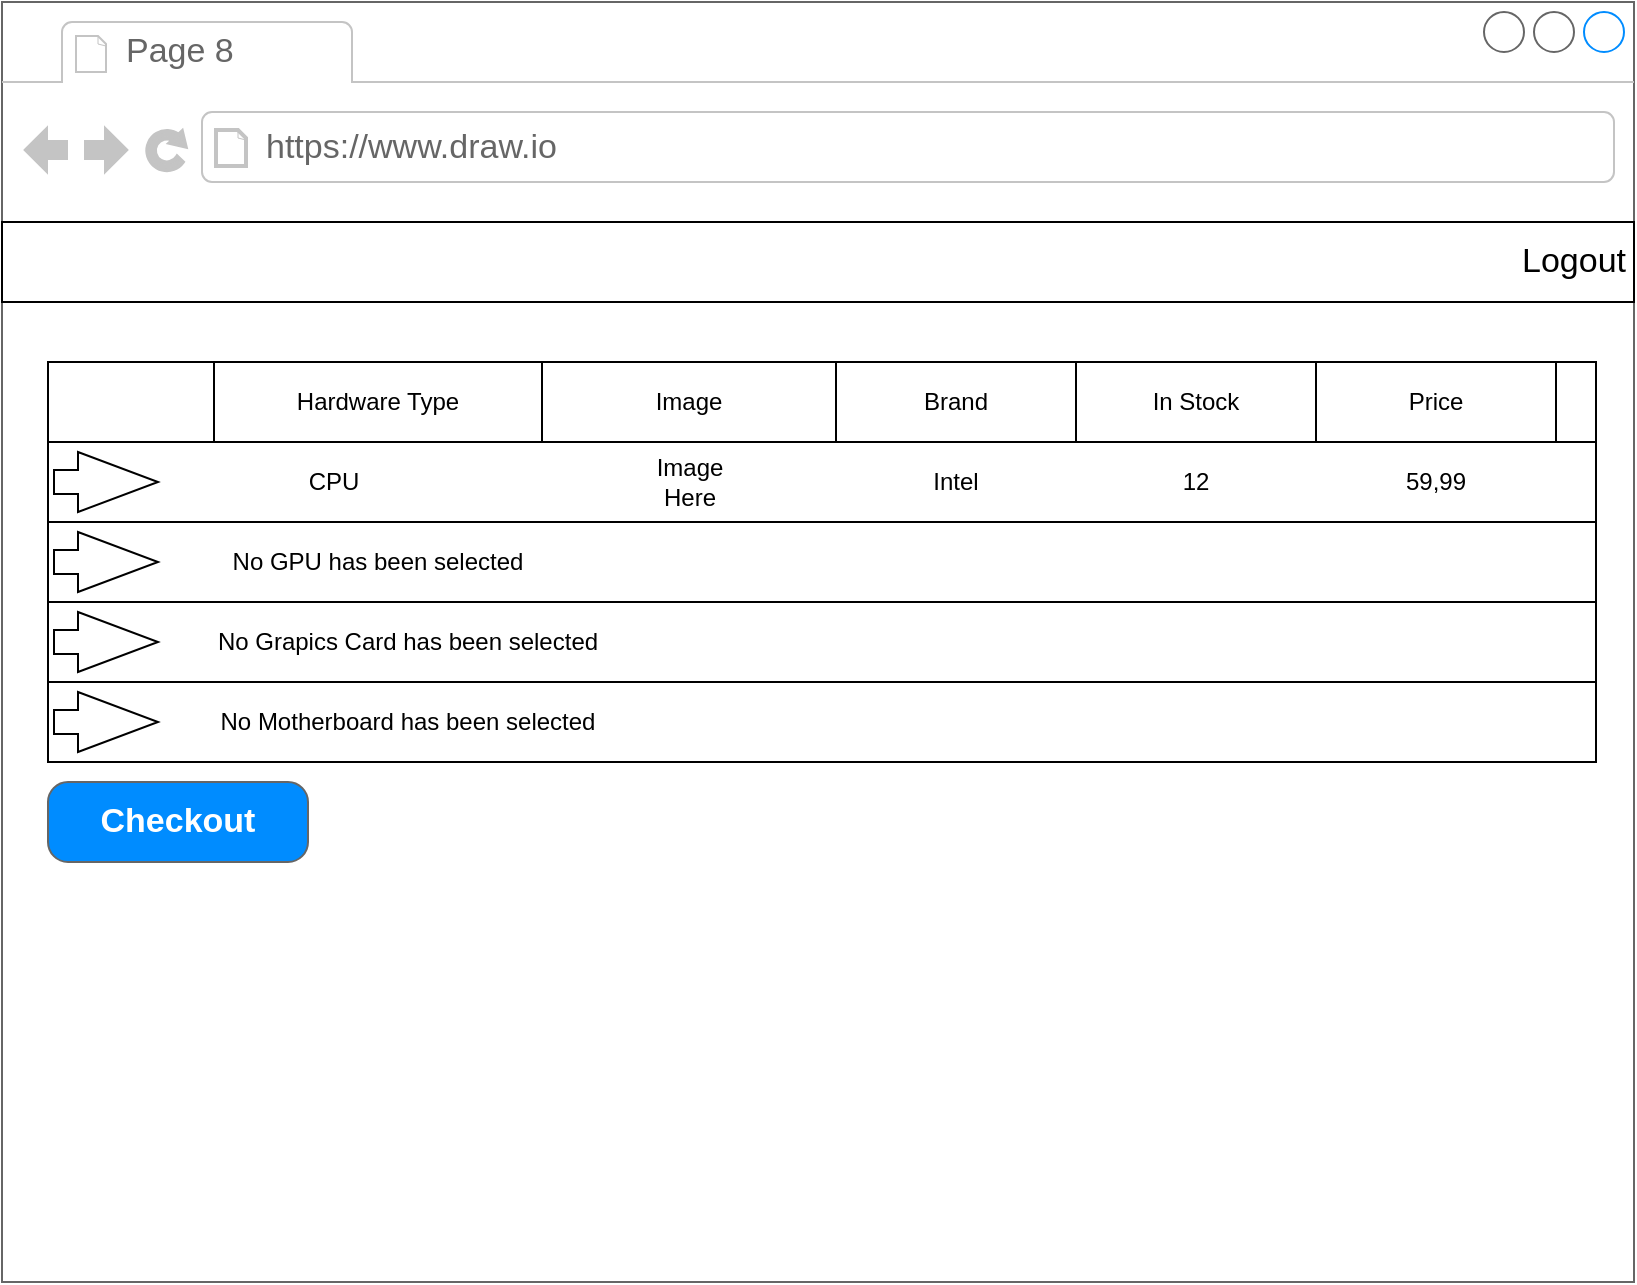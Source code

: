 <mxfile version="13.6.2" type="device" pages="11"><diagram name="createPC" id="YGLzXgEeSji8jWiQiE1X"><mxGraphModel dx="1038" dy="616" grid="1" gridSize="10" guides="1" tooltips="1" connect="1" arrows="1" fold="1" page="1" pageScale="1" pageWidth="827" pageHeight="1169" math="0" shadow="0"><root><mxCell id="J1E8V0unVAt3XcBjxMpP-0"/><mxCell id="J1E8V0unVAt3XcBjxMpP-1" parent="J1E8V0unVAt3XcBjxMpP-0"/><mxCell id="J1E8V0unVAt3XcBjxMpP-2" value="" style="strokeWidth=1;shadow=0;dashed=0;align=center;html=1;shape=mxgraph.mockup.containers.browserWindow;rSize=0;strokeColor=#666666;strokeColor2=#008cff;strokeColor3=#c4c4c4;mainText=,;recursiveResize=0;" parent="J1E8V0unVAt3XcBjxMpP-1" vertex="1"><mxGeometry x="4" width="816" height="640" as="geometry"/></mxCell><mxCell id="J1E8V0unVAt3XcBjxMpP-3" value="Page 8" style="strokeWidth=1;shadow=0;dashed=0;align=center;html=1;shape=mxgraph.mockup.containers.anchor;fontSize=17;fontColor=#666666;align=left;" parent="J1E8V0unVAt3XcBjxMpP-2" vertex="1"><mxGeometry x="60" y="12" width="110" height="26" as="geometry"/></mxCell><mxCell id="J1E8V0unVAt3XcBjxMpP-4" value="https://www.draw.io" style="strokeWidth=1;shadow=0;dashed=0;align=center;html=1;shape=mxgraph.mockup.containers.anchor;rSize=0;fontSize=17;fontColor=#666666;align=left;" parent="J1E8V0unVAt3XcBjxMpP-2" vertex="1"><mxGeometry x="130" y="60" width="250" height="26" as="geometry"/></mxCell><mxCell id="wuYFI_Iu4WH8pq4CUVKg-26" value="Checkout" style="strokeWidth=1;shadow=0;dashed=0;align=center;html=1;shape=mxgraph.mockup.buttons.button;strokeColor=#666666;fontColor=#ffffff;mainText=;buttonStyle=round;fontSize=17;fontStyle=1;fillColor=#008cff;whiteSpace=wrap;" parent="J1E8V0unVAt3XcBjxMpP-2" vertex="1"><mxGeometry x="23" y="390" width="130" height="40" as="geometry"/></mxCell><mxCell id="M3p-E-GOgukyi2nxkCrc-0" value="" style="rounded=0;whiteSpace=wrap;html=1;strokeColor=#000000;" vertex="1" parent="J1E8V0unVAt3XcBjxMpP-2"><mxGeometry x="23" y="180" width="774" height="40" as="geometry"/></mxCell><mxCell id="M3p-E-GOgukyi2nxkCrc-1" value="Hardware Type" style="rounded=0;whiteSpace=wrap;html=1;strokeColor=#000000;" vertex="1" parent="J1E8V0unVAt3XcBjxMpP-2"><mxGeometry x="106" y="180" width="164" height="40" as="geometry"/></mxCell><mxCell id="M3p-E-GOgukyi2nxkCrc-2" value="Image" style="rounded=0;whiteSpace=wrap;html=1;strokeColor=#000000;" vertex="1" parent="J1E8V0unVAt3XcBjxMpP-2"><mxGeometry x="270" y="180" width="147" height="40" as="geometry"/></mxCell><mxCell id="M3p-E-GOgukyi2nxkCrc-3" value="In Stock" style="rounded=0;whiteSpace=wrap;html=1;strokeColor=#000000;" vertex="1" parent="J1E8V0unVAt3XcBjxMpP-2"><mxGeometry x="537" y="180" width="120" height="40" as="geometry"/></mxCell><mxCell id="M3p-E-GOgukyi2nxkCrc-4" value="Brand" style="rounded=0;whiteSpace=wrap;html=1;strokeColor=#000000;" vertex="1" parent="J1E8V0unVAt3XcBjxMpP-2"><mxGeometry x="417" y="180" width="120" height="40" as="geometry"/></mxCell><mxCell id="BtbLjpzuDDLN0w4J69NV-0" value="&lt;span style=&quot;color: rgba(0 , 0 , 0 , 0) ; font-family: monospace ; font-size: 0px&quot;&gt;%3CmxGraphModel%3E%3Croot%3E%3CmxCell%20id%3D%220%22%2F%3E%3CmxCell%20id%3D%221%22%20parent%3D%220%22%2F%3E%3CmxCell%20id%3D%222%22%20value%3D%22CPU%22%20style%3D%22text%3Bhtml%3D1%3BstrokeColor%3Dnone%3BfillColor%3Dnone%3Balign%3Dcenter%3BverticalAlign%3Dmiddle%3BwhiteSpace%3Dwrap%3Brounded%3D0%3B%22%20vertex%3D%221%22%20parent%3D%221%22%3E%3CmxGeometry%20x%3D%22150%22%20y%3D%22230%22%20width%3D%2240%22%20height%3D%2220%22%20as%3D%22geometry%22%2F%3E%3C%2FmxCell%3E%3C%2Froot%3E%3C%2FmxGraphModel%3E&lt;/span&gt;" style="rounded=0;whiteSpace=wrap;html=1;strokeColor=#000000;" vertex="1" parent="J1E8V0unVAt3XcBjxMpP-2"><mxGeometry x="23" y="220" width="774" height="40" as="geometry"/></mxCell><mxCell id="BtbLjpzuDDLN0w4J69NV-1" value="" style="rounded=0;whiteSpace=wrap;html=1;strokeColor=#000000;" vertex="1" parent="J1E8V0unVAt3XcBjxMpP-2"><mxGeometry x="23" y="260" width="774" height="40" as="geometry"/></mxCell><mxCell id="BtbLjpzuDDLN0w4J69NV-2" value="" style="rounded=0;whiteSpace=wrap;html=1;strokeColor=#000000;" vertex="1" parent="J1E8V0unVAt3XcBjxMpP-2"><mxGeometry x="23" y="300" width="774" height="40" as="geometry"/></mxCell><mxCell id="BtbLjpzuDDLN0w4J69NV-3" value="" style="rounded=0;whiteSpace=wrap;html=1;strokeColor=#000000;" vertex="1" parent="J1E8V0unVAt3XcBjxMpP-2"><mxGeometry x="23" y="340" width="774" height="40" as="geometry"/></mxCell><mxCell id="BtbLjpzuDDLN0w4J69NV-4" value="" style="html=1;shadow=0;dashed=0;align=center;verticalAlign=middle;shape=mxgraph.arrows2.arrow;dy=0.6;dx=40;notch=0;" vertex="1" parent="J1E8V0unVAt3XcBjxMpP-2"><mxGeometry x="26" y="225" width="52" height="30" as="geometry"/></mxCell><mxCell id="BtbLjpzuDDLN0w4J69NV-5" value="Price" style="rounded=0;whiteSpace=wrap;html=1;strokeColor=#000000;" vertex="1" parent="J1E8V0unVAt3XcBjxMpP-2"><mxGeometry x="657" y="180" width="120" height="40" as="geometry"/></mxCell><mxCell id="BtbLjpzuDDLN0w4J69NV-6" value="CPU" style="text;html=1;strokeColor=none;fillColor=none;align=center;verticalAlign=middle;whiteSpace=wrap;rounded=0;" vertex="1" parent="J1E8V0unVAt3XcBjxMpP-2"><mxGeometry x="146" y="230" width="40" height="20" as="geometry"/></mxCell><mxCell id="BtbLjpzuDDLN0w4J69NV-7" value="" style="html=1;shadow=0;dashed=0;align=center;verticalAlign=middle;shape=mxgraph.arrows2.arrow;dy=0.6;dx=40;notch=0;" vertex="1" parent="J1E8V0unVAt3XcBjxMpP-2"><mxGeometry x="26" y="265" width="52" height="30" as="geometry"/></mxCell><mxCell id="BtbLjpzuDDLN0w4J69NV-8" value="" style="html=1;shadow=0;dashed=0;align=center;verticalAlign=middle;shape=mxgraph.arrows2.arrow;dy=0.6;dx=40;notch=0;" vertex="1" parent="J1E8V0unVAt3XcBjxMpP-2"><mxGeometry x="26" y="305" width="52" height="30" as="geometry"/></mxCell><mxCell id="BtbLjpzuDDLN0w4J69NV-9" value="" style="html=1;shadow=0;dashed=0;align=center;verticalAlign=middle;shape=mxgraph.arrows2.arrow;dy=0.6;dx=40;notch=0;" vertex="1" parent="J1E8V0unVAt3XcBjxMpP-2"><mxGeometry x="26" y="345" width="52" height="30" as="geometry"/></mxCell><mxCell id="BtbLjpzuDDLN0w4J69NV-10" value="No GPU has been selected" style="text;html=1;strokeColor=none;fillColor=none;align=center;verticalAlign=middle;whiteSpace=wrap;rounded=0;" vertex="1" parent="J1E8V0unVAt3XcBjxMpP-2"><mxGeometry x="106" y="270" width="164" height="20" as="geometry"/></mxCell><mxCell id="BtbLjpzuDDLN0w4J69NV-11" value="No Grapics Card has been selected" style="text;html=1;strokeColor=none;fillColor=none;align=center;verticalAlign=middle;whiteSpace=wrap;rounded=0;" vertex="1" parent="J1E8V0unVAt3XcBjxMpP-2"><mxGeometry x="106" y="310" width="194" height="20" as="geometry"/></mxCell><mxCell id="BtbLjpzuDDLN0w4J69NV-12" value="No Motherboard has been selected" style="text;html=1;strokeColor=none;fillColor=none;align=center;verticalAlign=middle;whiteSpace=wrap;rounded=0;" vertex="1" parent="J1E8V0unVAt3XcBjxMpP-2"><mxGeometry x="106" y="350" width="194" height="20" as="geometry"/></mxCell><mxCell id="BtbLjpzuDDLN0w4J69NV-13" value="Image Here" style="text;html=1;strokeColor=none;fillColor=none;align=center;verticalAlign=middle;whiteSpace=wrap;rounded=0;" vertex="1" parent="J1E8V0unVAt3XcBjxMpP-2"><mxGeometry x="323.5" y="230" width="40" height="20" as="geometry"/></mxCell><mxCell id="BtbLjpzuDDLN0w4J69NV-14" value="Intel" style="text;html=1;strokeColor=none;fillColor=none;align=center;verticalAlign=middle;whiteSpace=wrap;rounded=0;" vertex="1" parent="J1E8V0unVAt3XcBjxMpP-2"><mxGeometry x="457" y="230" width="40" height="20" as="geometry"/></mxCell><mxCell id="BtbLjpzuDDLN0w4J69NV-15" value="12" style="text;html=1;strokeColor=none;fillColor=none;align=center;verticalAlign=middle;whiteSpace=wrap;rounded=0;" vertex="1" parent="J1E8V0unVAt3XcBjxMpP-2"><mxGeometry x="577" y="230" width="40" height="20" as="geometry"/></mxCell><mxCell id="BtbLjpzuDDLN0w4J69NV-16" value="59,99" style="text;html=1;strokeColor=none;fillColor=none;align=center;verticalAlign=middle;whiteSpace=wrap;rounded=0;" vertex="1" parent="J1E8V0unVAt3XcBjxMpP-2"><mxGeometry x="697" y="230" width="40" height="20" as="geometry"/></mxCell><mxCell id="J1E8V0unVAt3XcBjxMpP-13" value="" style="rounded=0;whiteSpace=wrap;html=1;" parent="J1E8V0unVAt3XcBjxMpP-1" vertex="1"><mxGeometry x="4" y="110" width="816" height="40" as="geometry"/></mxCell><mxCell id="J1E8V0unVAt3XcBjxMpP-14" value="&lt;font style=&quot;font-size: 17px&quot;&gt;Logout&lt;/font&gt;" style="text;html=1;strokeColor=none;fillColor=none;align=center;verticalAlign=middle;whiteSpace=wrap;rounded=0;" parent="J1E8V0unVAt3XcBjxMpP-1" vertex="1"><mxGeometry x="770" y="120" width="40" height="20" as="geometry"/></mxCell></root></mxGraphModel></diagram><diagram name="RemoveFromCart" id="SeVc2GQZC6mB0OwDtw7U"><mxGraphModel dx="1038" dy="616" grid="1" gridSize="10" guides="1" tooltips="1" connect="1" arrows="1" fold="1" page="1" pageScale="1" pageWidth="827" pageHeight="1169" math="0" shadow="0"><root><mxCell id="Wbz0_5jRm2quxuIzlRR--0"/><mxCell id="Wbz0_5jRm2quxuIzlRR--1" parent="Wbz0_5jRm2quxuIzlRR--0"/><mxCell id="Wbz0_5jRm2quxuIzlRR--2" value="" style="strokeWidth=1;shadow=0;dashed=0;align=center;html=1;shape=mxgraph.mockup.containers.browserWindow;rSize=0;strokeColor=#666666;strokeColor2=#008cff;strokeColor3=#c4c4c4;mainText=,;recursiveResize=0;" parent="Wbz0_5jRm2quxuIzlRR--1" vertex="1"><mxGeometry x="4" width="816" height="640" as="geometry"/></mxCell><mxCell id="Wbz0_5jRm2quxuIzlRR--3" value="Page 2" style="strokeWidth=1;shadow=0;dashed=0;align=center;html=1;shape=mxgraph.mockup.containers.anchor;fontSize=17;fontColor=#666666;align=left;" parent="Wbz0_5jRm2quxuIzlRR--2" vertex="1"><mxGeometry x="60" y="12" width="110" height="26" as="geometry"/></mxCell><mxCell id="Wbz0_5jRm2quxuIzlRR--4" value="https://www.draw.io" style="strokeWidth=1;shadow=0;dashed=0;align=center;html=1;shape=mxgraph.mockup.containers.anchor;rSize=0;fontSize=17;fontColor=#666666;align=left;" parent="Wbz0_5jRm2quxuIzlRR--2" vertex="1"><mxGeometry x="130" y="60" width="250" height="26" as="geometry"/></mxCell><mxCell id="Wbz0_5jRm2quxuIzlRR--15" value="" style="rounded=0;whiteSpace=wrap;html=1;strokeColor=#000000;" parent="Wbz0_5jRm2quxuIzlRR--2" vertex="1"><mxGeometry x="26" y="180" width="774" height="40" as="geometry"/></mxCell><mxCell id="Wbz0_5jRm2quxuIzlRR--17" value="Aantal" style="rounded=0;whiteSpace=wrap;html=1;strokeColor=#000000;" parent="Wbz0_5jRm2quxuIzlRR--2" vertex="1"><mxGeometry x="180" y="180" width="120" height="40" as="geometry"/></mxCell><mxCell id="Wbz0_5jRm2quxuIzlRR--18" value="Naam" style="rounded=0;whiteSpace=wrap;html=1;strokeColor=#000000;" parent="Wbz0_5jRm2quxuIzlRR--2" vertex="1"><mxGeometry x="300" y="180" width="120" height="40" as="geometry"/></mxCell><mxCell id="Wbz0_5jRm2quxuIzlRR--20" value="Total" style="rounded=0;whiteSpace=wrap;html=1;strokeColor=#000000;" parent="Wbz0_5jRm2quxuIzlRR--2" vertex="1"><mxGeometry x="540" y="180" width="120" height="40" as="geometry"/></mxCell><mxCell id="Wbz0_5jRm2quxuIzlRR--21" value="" style="rounded=0;whiteSpace=wrap;html=1;" parent="Wbz0_5jRm2quxuIzlRR--2" vertex="1"><mxGeometry x="26" y="220" width="774" height="40" as="geometry"/></mxCell><mxCell id="Wbz0_5jRm2quxuIzlRR--22" value="" style="html=1;shadow=0;dashed=0;shape=mxgraph.bootstrap.checkbox2;labelPosition=right;verticalLabelPosition=middle;align=left;verticalAlign=middle;gradientColor=#DEDEDE;fillColor=#EDEDED;checked=0;spacing=5;checkedFill=#0085FC;checkedStroke=#ffffff;strokeColor=#000000;" parent="Wbz0_5jRm2quxuIzlRR--2" vertex="1"><mxGeometry x="41" y="235" width="10" height="10" as="geometry"/></mxCell><mxCell id="Wbz0_5jRm2quxuIzlRR--23" value="2" style="rounded=0;whiteSpace=wrap;html=1;strokeColor=none;" parent="Wbz0_5jRm2quxuIzlRR--2" vertex="1"><mxGeometry x="180" y="220" width="120" height="40" as="geometry"/></mxCell><mxCell id="Wbz0_5jRm2quxuIzlRR--24" value="Product 1" style="rounded=0;whiteSpace=wrap;html=1;strokeColor=none;" parent="Wbz0_5jRm2quxuIzlRR--2" vertex="1"><mxGeometry x="300" y="220" width="120" height="40" as="geometry"/></mxCell><mxCell id="Wbz0_5jRm2quxuIzlRR--26" value="&lt;span style=&quot;color: rgb(77 , 81 , 86) ; font-family: &amp;#34;arial&amp;#34; , sans-serif ; font-size: 14px ; text-align: left ; background-color: rgb(255 , 255 , 255)&quot;&gt;€&lt;/span&gt;200,00" style="rounded=0;whiteSpace=wrap;html=1;strokeColor=none;" parent="Wbz0_5jRm2quxuIzlRR--2" vertex="1"><mxGeometry x="420" y="220" width="120" height="40" as="geometry"/></mxCell><mxCell id="Wbz0_5jRm2quxuIzlRR--27" value="" style="html=1;verticalLabelPosition=bottom;align=center;labelBackgroundColor=#ffffff;verticalAlign=top;strokeWidth=2;shadow=0;dashed=0;shape=mxgraph.ios7.icons.trashcan;strokeColor=#FF3333;" parent="Wbz0_5jRm2quxuIzlRR--2" vertex="1"><mxGeometry x="770" y="227.5" width="20" height="25" as="geometry"/></mxCell><mxCell id="Wbz0_5jRm2quxuIzlRR--28" value="" style="rounded=0;whiteSpace=wrap;html=1;strokeColor=#000000;" parent="Wbz0_5jRm2quxuIzlRR--2" vertex="1"><mxGeometry x="26" y="260" width="774" height="300" as="geometry"/></mxCell><mxCell id="Wbz0_5jRm2quxuIzlRR--29" value="" style="rounded=0;whiteSpace=wrap;html=1;strokeColor=#000000;" parent="Wbz0_5jRm2quxuIzlRR--2" vertex="1"><mxGeometry x="26" y="560" width="774" height="60" as="geometry"/></mxCell><mxCell id="Wbz0_5jRm2quxuIzlRR--32" value="Checkout" style="strokeWidth=1;shadow=0;dashed=0;align=center;html=1;shape=mxgraph.mockup.buttons.button;strokeColor=#666666;fontColor=#ffffff;mainText=;buttonStyle=round;fontSize=17;fontStyle=1;fillColor=#008cff;whiteSpace=wrap;" parent="Wbz0_5jRm2quxuIzlRR--2" vertex="1"><mxGeometry x="660" y="570" width="130" height="40" as="geometry"/></mxCell><mxCell id="NP8tQ6ffZjZtegvwSV_--0" value="Continue" style="strokeWidth=1;shadow=0;dashed=0;align=center;html=1;shape=mxgraph.mockup.buttons.button;strokeColor=#666666;fontColor=#ffffff;mainText=;buttonStyle=round;fontSize=17;fontStyle=1;fillColor=#008cff;whiteSpace=wrap;" vertex="1" parent="Wbz0_5jRm2quxuIzlRR--2"><mxGeometry x="516" y="570" width="130" height="40" as="geometry"/></mxCell><mxCell id="NP8tQ6ffZjZtegvwSV_--1" value="" style="rounded=0;whiteSpace=wrap;html=1;strokeColor=#000000;" vertex="1" parent="Wbz0_5jRm2quxuIzlRR--2"><mxGeometry x="26" y="520" width="774" height="40" as="geometry"/></mxCell><mxCell id="NP8tQ6ffZjZtegvwSV_--2" value="Total Price:&amp;nbsp;&lt;span style=&quot;color: rgb(77 , 81 , 86) ; font-family: &amp;#34;arial&amp;#34; , sans-serif ; font-size: 14px ; text-align: left ; background-color: rgb(255 , 255 , 255)&quot;&gt;€200,00&lt;/span&gt;" style="text;html=1;strokeColor=none;fillColor=none;align=center;verticalAlign=middle;whiteSpace=wrap;rounded=0;" vertex="1" parent="Wbz0_5jRm2quxuIzlRR--2"><mxGeometry x="540" y="530" width="120" height="20" as="geometry"/></mxCell><mxCell id="NP8tQ6ffZjZtegvwSV_--3" value="Prijs" style="rounded=0;whiteSpace=wrap;html=1;strokeColor=#000000;" vertex="1" parent="Wbz0_5jRm2quxuIzlRR--2"><mxGeometry x="420" y="180" width="120" height="40" as="geometry"/></mxCell><mxCell id="Wbz0_5jRm2quxuIzlRR--10" value="" style="rounded=0;whiteSpace=wrap;html=1;" parent="Wbz0_5jRm2quxuIzlRR--1" vertex="1"><mxGeometry x="4" y="110" width="816" height="40" as="geometry"/></mxCell><mxCell id="Wbz0_5jRm2quxuIzlRR--11" value="&lt;font style=&quot;font-size: 17px&quot;&gt;Logout&lt;/font&gt;" style="text;html=1;strokeColor=none;fillColor=none;align=center;verticalAlign=middle;whiteSpace=wrap;rounded=0;" parent="Wbz0_5jRm2quxuIzlRR--1" vertex="1"><mxGeometry x="770" y="120" width="40" height="20" as="geometry"/></mxCell><mxCell id="Wbz0_5jRm2quxuIzlRR--12" value="&lt;font style=&quot;font-size: 17px&quot;&gt;Hardware&lt;/font&gt;" style="text;html=1;strokeColor=none;fillColor=none;align=center;verticalAlign=middle;whiteSpace=wrap;rounded=0;" parent="Wbz0_5jRm2quxuIzlRR--1" vertex="1"><mxGeometry x="30" y="120" width="40" height="20" as="geometry"/></mxCell><mxCell id="Wbz0_5jRm2quxuIzlRR--13" value="" style="html=1;verticalLabelPosition=bottom;align=center;labelBackgroundColor=#ffffff;verticalAlign=top;strokeWidth=2;shadow=0;dashed=0;shape=mxgraph.ios7.icons.shopping_cart;" parent="Wbz0_5jRm2quxuIzlRR--1" vertex="1"><mxGeometry x="720" y="117.25" width="30" height="25.5" as="geometry"/></mxCell><mxCell id="Wbz0_5jRm2quxuIzlRR--14" value="&lt;font style=&quot;font-size: 17px&quot;&gt;Mijn PC&lt;/font&gt;" style="text;html=1;strokeColor=none;fillColor=none;align=center;verticalAlign=middle;whiteSpace=wrap;rounded=0;" parent="Wbz0_5jRm2quxuIzlRR--1" vertex="1"><mxGeometry x="110" y="120" width="70" height="20" as="geometry"/></mxCell></root></mxGraphModel></diagram><diagram name="Register" id="3jxeQPm-l2HVGpGoMVWi"><mxGraphModel dx="1038" dy="616" grid="1" gridSize="10" guides="1" tooltips="1" connect="1" arrows="1" fold="1" page="1" pageScale="1" pageWidth="827" pageHeight="1169" math="0" shadow="0"><root><mxCell id="BDQ_WhB7myLBWFF-0HqE-0"/><mxCell id="BDQ_WhB7myLBWFF-0HqE-1" parent="BDQ_WhB7myLBWFF-0HqE-0"/><mxCell id="BDQ_WhB7myLBWFF-0HqE-2" value="" style="strokeWidth=1;shadow=0;dashed=0;align=center;html=1;shape=mxgraph.mockup.containers.browserWindow;rSize=0;strokeColor=#666666;strokeColor2=#008cff;strokeColor3=#c4c4c4;mainText=,;recursiveResize=0;" parent="BDQ_WhB7myLBWFF-0HqE-1" vertex="1"><mxGeometry x="4" width="816" height="640" as="geometry"/></mxCell><mxCell id="BDQ_WhB7myLBWFF-0HqE-3" value="Page 1" style="strokeWidth=1;shadow=0;dashed=0;align=center;html=1;shape=mxgraph.mockup.containers.anchor;fontSize=17;fontColor=#666666;align=left;" parent="BDQ_WhB7myLBWFF-0HqE-2" vertex="1"><mxGeometry x="60" y="12" width="110" height="26" as="geometry"/></mxCell><mxCell id="BDQ_WhB7myLBWFF-0HqE-4" value="https://www.draw.io" style="strokeWidth=1;shadow=0;dashed=0;align=center;html=1;shape=mxgraph.mockup.containers.anchor;rSize=0;fontSize=17;fontColor=#666666;align=left;" parent="BDQ_WhB7myLBWFF-0HqE-2" vertex="1"><mxGeometry x="130" y="60" width="250" height="26" as="geometry"/></mxCell><mxCell id="BDQ_WhB7myLBWFF-0HqE-5" value="Register" style="strokeWidth=1;shadow=0;dashed=0;align=center;html=1;shape=mxgraph.mockup.buttons.button;strokeColor=#666666;fontColor=#ffffff;mainText=;buttonStyle=round;fontSize=17;fontStyle=1;fillColor=#008cff;whiteSpace=wrap;" parent="BDQ_WhB7myLBWFF-0HqE-2" vertex="1"><mxGeometry x="425" y="410" width="150" height="50" as="geometry"/></mxCell><mxCell id="BDQ_WhB7myLBWFF-0HqE-6" value="&lt;font style=&quot;font-size: 26px&quot;&gt;Email&lt;/font&gt;" style="rounded=1;whiteSpace=wrap;html=1;align=left;" parent="BDQ_WhB7myLBWFF-0HqE-2" vertex="1"><mxGeometry x="244" y="240" width="331" height="60" as="geometry"/></mxCell><mxCell id="BDQ_WhB7myLBWFF-0HqE-7" value="&lt;font style=&quot;font-size: 26px&quot;&gt;Wachtwoord&lt;/font&gt;" style="rounded=1;whiteSpace=wrap;html=1;align=left;" parent="BDQ_WhB7myLBWFF-0HqE-2" vertex="1"><mxGeometry x="244" y="340" width="331" height="60" as="geometry"/></mxCell><mxCell id="BDQ_WhB7myLBWFF-0HqE-8" value="&lt;span style=&quot;font-size: 18px&quot;&gt;Wachtwoord&lt;/span&gt;" style="text;html=1;strokeColor=none;fillColor=none;align=center;verticalAlign=middle;whiteSpace=wrap;rounded=0;" parent="BDQ_WhB7myLBWFF-0HqE-2" vertex="1"><mxGeometry x="266" y="320" width="64" height="20" as="geometry"/></mxCell><mxCell id="BDQ_WhB7myLBWFF-0HqE-9" value="&lt;span style=&quot;font-size: 18px&quot;&gt;Email&lt;/span&gt;" style="text;html=1;strokeColor=none;fillColor=none;align=center;verticalAlign=middle;whiteSpace=wrap;rounded=0;" parent="BDQ_WhB7myLBWFF-0HqE-2" vertex="1"><mxGeometry x="244" y="220" width="56" height="20" as="geometry"/></mxCell><mxCell id="BDQ_WhB7myLBWFF-0HqE-10" value="" style="rounded=0;whiteSpace=wrap;html=1;" parent="BDQ_WhB7myLBWFF-0HqE-1" vertex="1"><mxGeometry x="4" y="110" width="816" height="40" as="geometry"/></mxCell><mxCell id="BDQ_WhB7myLBWFF-0HqE-11" value="&lt;font style=&quot;font-size: 17px&quot;&gt;Login&lt;/font&gt;" style="text;html=1;strokeColor=none;fillColor=none;align=center;verticalAlign=middle;whiteSpace=wrap;rounded=0;" parent="BDQ_WhB7myLBWFF-0HqE-1" vertex="1"><mxGeometry x="770" y="120" width="40" height="20" as="geometry"/></mxCell><mxCell id="BDQ_WhB7myLBWFF-0HqE-12" value="&lt;font style=&quot;font-size: 17px&quot;&gt;Hardware&lt;/font&gt;" style="text;html=1;strokeColor=none;fillColor=none;align=center;verticalAlign=middle;whiteSpace=wrap;rounded=0;" parent="BDQ_WhB7myLBWFF-0HqE-1" vertex="1"><mxGeometry x="30" y="120" width="40" height="20" as="geometry"/></mxCell></root></mxGraphModel></diagram><diagram name="Afrekenen" id="tdME7c37ilxK_3UvQJAp"><mxGraphModel dx="1038" dy="616" grid="1" gridSize="10" guides="1" tooltips="1" connect="1" arrows="1" fold="1" page="1" pageScale="1" pageWidth="827" pageHeight="1169" math="0" shadow="0"><root><mxCell id="MtZhmP19d-fwAKsiQ_Fi-0"/><mxCell id="MtZhmP19d-fwAKsiQ_Fi-1" parent="MtZhmP19d-fwAKsiQ_Fi-0"/><mxCell id="MtZhmP19d-fwAKsiQ_Fi-2" value="" style="strokeWidth=1;shadow=0;dashed=0;align=center;html=1;shape=mxgraph.mockup.containers.browserWindow;rSize=0;strokeColor=#666666;strokeColor2=#008cff;strokeColor3=#c4c4c4;mainText=,;recursiveResize=0;" parent="MtZhmP19d-fwAKsiQ_Fi-1" vertex="1"><mxGeometry x="6" width="816" height="640" as="geometry"/></mxCell><mxCell id="MtZhmP19d-fwAKsiQ_Fi-3" value="Page 8" style="strokeWidth=1;shadow=0;dashed=0;align=center;html=1;shape=mxgraph.mockup.containers.anchor;fontSize=17;fontColor=#666666;align=left;" parent="MtZhmP19d-fwAKsiQ_Fi-2" vertex="1"><mxGeometry x="60" y="12" width="110" height="26" as="geometry"/></mxCell><mxCell id="MtZhmP19d-fwAKsiQ_Fi-4" value="https://www.draw.io" style="strokeWidth=1;shadow=0;dashed=0;align=center;html=1;shape=mxgraph.mockup.containers.anchor;rSize=0;fontSize=17;fontColor=#666666;align=left;" parent="MtZhmP19d-fwAKsiQ_Fi-2" vertex="1"><mxGeometry x="130" y="60" width="250" height="26" as="geometry"/></mxCell><mxCell id="MtZhmP19d-fwAKsiQ_Fi-5" value="&lt;span style=&quot;color: rgba(0 , 0 , 0 , 0) ; font-family: monospace ; font-size: 0px&quot;&gt;%3CmxGraphModel%3E%3Croot%3E%3CmxCell%20id%3D%220%22%2F%3E%3CmxCell%20id%3D%221%22%20parent%3D%220%22%2F%3E%3CmxCell%20id%3D%222%22%20value%3D%22Setting%201%22%20style%3D%22shape%3Dellipse%3BfillColor%3D%23eeeeee%3BstrokeColor%3D%23999999%3BgradientColor%3D%23cccccc%3Bhtml%3D1%3Balign%3Dleft%3BspacingLeft%3D4%3BfontSize%3D17%3BfontColor%3D%23666666%3BlabelPosition%3Dright%3Bshadow%3D0%3B%22%20vertex%3D%221%22%20parent%3D%221%22%3E%3CmxGeometry%20x%3D%2260%22%20y%3D%22180%22%20width%3D%2215%22%20height%3D%2215%22%20as%3D%22geometry%22%2F%3E%3C%2FmxCell%3E%3C%2Froot%3E%3C%2FmxGraphModel%3E&lt;/span&gt;" style="rounded=0;whiteSpace=wrap;html=1;" parent="MtZhmP19d-fwAKsiQ_Fi-2" vertex="1"><mxGeometry x="26" y="210" width="764" height="40" as="geometry"/></mxCell><mxCell id="MtZhmP19d-fwAKsiQ_Fi-13" value="&lt;span style=&quot;color: rgba(0 , 0 , 0 , 0) ; font-family: monospace ; font-size: 0px&quot;&gt;%3CmxGraphModel%3E%3Croot%3E%3CmxCell%20id%3D%220%22%2F%3E%3CmxCell%20id%3D%221%22%20parent%3D%220%22%2F%3E%3CmxCell%20id%3D%222%22%20value%3D%22Type%22%20style%3D%22rounded%3D0%3BwhiteSpace%3Dwrap%3Bhtml%3D1%3BstrokeColor%3D%23000000%3B%22%20vertex%3D%221%22%20parent%3D%221%22%3E%3CmxGeometry%20x%3D%22124%22%20y%3D%22180%22%20width%3D%22120%22%20height%3D%2240%22%20as%3D%22geometry%22%2F%3E%3C%2FmxCell%3E%3CmxCell%20id%3D%223%22%20value%3D%22Name%22%20style%3D%22rounded%3D0%3BwhiteSpace%3Dwrap%3Bhtml%3D1%3BstrokeColor%3D%23000000%3B%22%20vertex%3D%221%22%20parent%3D%221%22%3E%3CmxGeometry%20x%3D%22364%22%20y%3D%22180%22%20width%3D%22120%22%20height%3D%2240%22%20as%3D%22geometry%22%2F%3E%3C%2FmxCell%3E%3CmxCell%20id%3D%224%22%20value%3D%22Foto%22%20style%3D%22rounded%3D0%3BwhiteSpace%3Dwrap%3Bhtml%3D1%3BstrokeColor%3D%23000000%3B%22%20vertex%3D%221%22%20parent%3D%221%22%3E%3CmxGeometry%20x%3D%22484%22%20y%3D%22180%22%20width%3D%22120%22%20height%3D%2240%22%20as%3D%22geometry%22%2F%3E%3C%2FmxCell%3E%3CmxCell%20id%3D%225%22%20value%3D%22Instock%22%20style%3D%22rounded%3D0%3BwhiteSpace%3Dwrap%3Bhtml%3D1%3BstrokeColor%3D%23000000%3B%22%20vertex%3D%221%22%20parent%3D%221%22%3E%3CmxGeometry%20x%3D%22604%22%20y%3D%22180%22%20width%3D%22120%22%20height%3D%2240%22%20as%3D%22geometry%22%2F%3E%3C%2FmxCell%3E%3CmxCell%20id%3D%226%22%20value%3D%22Brand%22%20style%3D%22rounded%3D0%3BwhiteSpace%3Dwrap%3Bhtml%3D1%3BstrokeColor%3D%23000000%3B%22%20vertex%3D%221%22%20parent%3D%221%22%3E%3CmxGeometry%20x%3D%22244%22%20y%3D%22180%22%20width%3D%22120%22%20height%3D%2240%22%20as%3D%22geometry%22%2F%3E%3C%2FmxCell%3E%3C%2Froot%3E%3C%2FmxGraphModel%3E&lt;/span&gt;" style="rounded=0;whiteSpace=wrap;html=1;" parent="MtZhmP19d-fwAKsiQ_Fi-2" vertex="1"><mxGeometry x="26" y="170" width="764" height="40" as="geometry"/></mxCell><mxCell id="MtZhmP19d-fwAKsiQ_Fi-19" value="&lt;span style=&quot;color: rgba(0 , 0 , 0 , 0) ; font-family: monospace ; font-size: 0px&quot;&gt;%3CmxGraphModel%3E%3Croot%3E%3CmxCell%20id%3D%220%22%2F%3E%3CmxCell%20id%3D%221%22%20parent%3D%220%22%2F%3E%3CmxCell%20id%3D%222%22%20value%3D%22Setting%201%22%20style%3D%22shape%3Dellipse%3BfillColor%3D%23eeeeee%3BstrokeColor%3D%23999999%3BgradientColor%3D%23cccccc%3Bhtml%3D1%3Balign%3Dleft%3BspacingLeft%3D4%3BfontSize%3D17%3BfontColor%3D%23666666%3BlabelPosition%3Dright%3Bshadow%3D0%3B%22%20vertex%3D%221%22%20parent%3D%221%22%3E%3CmxGeometry%20x%3D%2260%22%20y%3D%22180%22%20width%3D%2215%22%20height%3D%2215%22%20as%3D%22geometry%22%2F%3E%3C%2FmxCell%3E%3C%2Froot%3E%3C%2FmxGraphModel%3E&lt;/span&gt;" style="rounded=0;whiteSpace=wrap;html=1;" parent="MtZhmP19d-fwAKsiQ_Fi-2" vertex="1"><mxGeometry x="26" y="250" width="764" height="240" as="geometry"/></mxCell><mxCell id="MtZhmP19d-fwAKsiQ_Fi-24" value="" style="rounded=0;whiteSpace=wrap;html=1;" parent="MtZhmP19d-fwAKsiQ_Fi-2" vertex="1"><mxGeometry y="110" width="816" height="40" as="geometry"/></mxCell><mxCell id="O_tl5thu3TYJN9JyXfv8-6" value="#" style="rounded=0;whiteSpace=wrap;html=1;strokeColor=#000000;" parent="MtZhmP19d-fwAKsiQ_Fi-2" vertex="1"><mxGeometry x="26" y="170" width="60" height="40" as="geometry"/></mxCell><mxCell id="O_tl5thu3TYJN9JyXfv8-7" value="Type" style="rounded=0;whiteSpace=wrap;html=1;strokeColor=#000000;" parent="MtZhmP19d-fwAKsiQ_Fi-2" vertex="1"><mxGeometry x="86" y="170" width="120" height="40" as="geometry"/></mxCell><mxCell id="O_tl5thu3TYJN9JyXfv8-8" value="Name" style="rounded=0;whiteSpace=wrap;html=1;strokeColor=#000000;" parent="MtZhmP19d-fwAKsiQ_Fi-2" vertex="1"><mxGeometry x="326" y="170" width="120" height="40" as="geometry"/></mxCell><mxCell id="O_tl5thu3TYJN9JyXfv8-9" value="Foto" style="rounded=0;whiteSpace=wrap;html=1;strokeColor=#000000;" parent="MtZhmP19d-fwAKsiQ_Fi-2" vertex="1"><mxGeometry x="446" y="170" width="120" height="40" as="geometry"/></mxCell><mxCell id="O_tl5thu3TYJN9JyXfv8-10" value="Instock" style="rounded=0;whiteSpace=wrap;html=1;strokeColor=#000000;" parent="MtZhmP19d-fwAKsiQ_Fi-2" vertex="1"><mxGeometry x="566" y="170" width="120" height="40" as="geometry"/></mxCell><mxCell id="O_tl5thu3TYJN9JyXfv8-11" value="Brand" style="rounded=0;whiteSpace=wrap;html=1;strokeColor=#000000;" parent="MtZhmP19d-fwAKsiQ_Fi-2" vertex="1"><mxGeometry x="206" y="170" width="120" height="40" as="geometry"/></mxCell><mxCell id="o9zpnOmA71sy9SbYNMxf-8" value="1" style="rounded=0;whiteSpace=wrap;html=1;" parent="MtZhmP19d-fwAKsiQ_Fi-2" vertex="1"><mxGeometry x="26" y="210" width="60" height="40" as="geometry"/></mxCell><mxCell id="o9zpnOmA71sy9SbYNMxf-9" value="Processor" style="rounded=0;whiteSpace=wrap;html=1;strokeColor=none;" parent="MtZhmP19d-fwAKsiQ_Fi-2" vertex="1"><mxGeometry x="84" y="210" width="120" height="40" as="geometry"/></mxCell><mxCell id="o9zpnOmA71sy9SbYNMxf-10" value="Intel Core i9" style="rounded=0;whiteSpace=wrap;html=1;strokeColor=none;" parent="MtZhmP19d-fwAKsiQ_Fi-2" vertex="1"><mxGeometry x="324" y="210" width="120" height="40" as="geometry"/></mxCell><mxCell id="o9zpnOmA71sy9SbYNMxf-13" value="Image.png" style="rounded=0;whiteSpace=wrap;html=1;strokeColor=none;" parent="MtZhmP19d-fwAKsiQ_Fi-2" vertex="1"><mxGeometry x="444" y="210" width="120" height="40" as="geometry"/></mxCell><mxCell id="o9zpnOmA71sy9SbYNMxf-14" value="13" style="rounded=0;whiteSpace=wrap;html=1;strokeColor=none;" parent="MtZhmP19d-fwAKsiQ_Fi-2" vertex="1"><mxGeometry x="564" y="210" width="120" height="40" as="geometry"/></mxCell><mxCell id="o9zpnOmA71sy9SbYNMxf-15" value="Intel" style="rounded=0;whiteSpace=wrap;html=1;strokeColor=none;" parent="MtZhmP19d-fwAKsiQ_Fi-2" vertex="1"><mxGeometry x="204" y="210" width="120" height="40" as="geometry"/></mxCell><mxCell id="o9zpnOmA71sy9SbYNMxf-16" value="Bought on" style="rounded=0;whiteSpace=wrap;html=1;strokeColor=#000000;" parent="MtZhmP19d-fwAKsiQ_Fi-2" vertex="1"><mxGeometry x="686" y="170" width="104" height="40" as="geometry"/></mxCell><mxCell id="o9zpnOmA71sy9SbYNMxf-17" value="Date" style="rounded=0;whiteSpace=wrap;html=1;strokeColor=none;" parent="MtZhmP19d-fwAKsiQ_Fi-2" vertex="1"><mxGeometry x="686" y="210" width="104" height="40" as="geometry"/></mxCell><mxCell id="MtZhmP19d-fwAKsiQ_Fi-25" value="&lt;font style=&quot;font-size: 17px&quot;&gt;Logout&lt;/font&gt;" style="text;html=1;strokeColor=none;fillColor=none;align=center;verticalAlign=middle;whiteSpace=wrap;rounded=0;" parent="MtZhmP19d-fwAKsiQ_Fi-1" vertex="1"><mxGeometry x="770" y="120" width="40" height="20" as="geometry"/></mxCell></root></mxGraphModel></diagram><diagram name="DeleteHardware" id="F2dQDnQSe278s3-fmig_"><mxGraphModel dx="1038" dy="616" grid="1" gridSize="10" guides="1" tooltips="1" connect="1" arrows="1" fold="1" page="1" pageScale="1" pageWidth="827" pageHeight="1169" math="0" shadow="0"><root><mxCell id="kvrHNylbgZmReRebLMKe-0"/><mxCell id="kvrHNylbgZmReRebLMKe-1" parent="kvrHNylbgZmReRebLMKe-0"/><mxCell id="kvrHNylbgZmReRebLMKe-2" value="" style="strokeWidth=1;shadow=0;dashed=0;align=center;html=1;shape=mxgraph.mockup.containers.browserWindow;rSize=0;strokeColor=#666666;strokeColor2=#008cff;strokeColor3=#c4c4c4;mainText=,;recursiveResize=0;" vertex="1" parent="kvrHNylbgZmReRebLMKe-1"><mxGeometry x="4" width="816" height="640" as="geometry"/></mxCell><mxCell id="kvrHNylbgZmReRebLMKe-3" value="Page 7" style="strokeWidth=1;shadow=0;dashed=0;align=center;html=1;shape=mxgraph.mockup.containers.anchor;fontSize=17;fontColor=#666666;align=left;" vertex="1" parent="kvrHNylbgZmReRebLMKe-2"><mxGeometry x="60" y="12" width="110" height="26" as="geometry"/></mxCell><mxCell id="kvrHNylbgZmReRebLMKe-4" value="https://www.draw.io" style="strokeWidth=1;shadow=0;dashed=0;align=center;html=1;shape=mxgraph.mockup.containers.anchor;rSize=0;fontSize=17;fontColor=#666666;align=left;" vertex="1" parent="kvrHNylbgZmReRebLMKe-2"><mxGeometry x="130" y="60" width="250" height="26" as="geometry"/></mxCell><mxCell id="kvrHNylbgZmReRebLMKe-5" value="" style="rounded=0;whiteSpace=wrap;html=1;strokeColor=#000000;" vertex="1" parent="kvrHNylbgZmReRebLMKe-2"><mxGeometry x="26" y="180" width="774" height="40" as="geometry"/></mxCell><mxCell id="kvrHNylbgZmReRebLMKe-6" value="#" style="rounded=0;whiteSpace=wrap;html=1;strokeColor=#000000;" vertex="1" parent="kvrHNylbgZmReRebLMKe-2"><mxGeometry x="60" y="180" width="60" height="40" as="geometry"/></mxCell><mxCell id="kvrHNylbgZmReRebLMKe-7" value="Type" style="rounded=0;whiteSpace=wrap;html=1;strokeColor=#000000;" vertex="1" parent="kvrHNylbgZmReRebLMKe-2"><mxGeometry x="120" y="180" width="120" height="40" as="geometry"/></mxCell><mxCell id="kvrHNylbgZmReRebLMKe-8" value="Name" style="rounded=0;whiteSpace=wrap;html=1;strokeColor=#000000;" vertex="1" parent="kvrHNylbgZmReRebLMKe-2"><mxGeometry x="360" y="180" width="120" height="40" as="geometry"/></mxCell><mxCell id="kvrHNylbgZmReRebLMKe-9" value="" style="rounded=0;whiteSpace=wrap;html=1;" vertex="1" parent="kvrHNylbgZmReRebLMKe-2"><mxGeometry x="26" y="220" width="774" height="40" as="geometry"/></mxCell><mxCell id="kvrHNylbgZmReRebLMKe-10" value="" style="html=1;shadow=0;dashed=0;shape=mxgraph.bootstrap.checkbox2;labelPosition=right;verticalLabelPosition=middle;align=left;verticalAlign=middle;gradientColor=#DEDEDE;fillColor=#EDEDED;checked=0;spacing=5;checkedFill=#0085FC;checkedStroke=#ffffff;strokeColor=#000000;" vertex="1" parent="kvrHNylbgZmReRebLMKe-2"><mxGeometry x="41" y="235" width="10" height="10" as="geometry"/></mxCell><mxCell id="kvrHNylbgZmReRebLMKe-11" value="1" style="rounded=0;whiteSpace=wrap;html=1;strokeColor=none;" vertex="1" parent="kvrHNylbgZmReRebLMKe-2"><mxGeometry x="60" y="220" width="60" height="40" as="geometry"/></mxCell><mxCell id="kvrHNylbgZmReRebLMKe-12" value="Processor" style="rounded=0;whiteSpace=wrap;html=1;strokeColor=none;" vertex="1" parent="kvrHNylbgZmReRebLMKe-2"><mxGeometry x="120" y="220" width="120" height="40" as="geometry"/></mxCell><mxCell id="kvrHNylbgZmReRebLMKe-13" value="Intel Core i9" style="rounded=0;whiteSpace=wrap;html=1;strokeColor=none;" vertex="1" parent="kvrHNylbgZmReRebLMKe-2"><mxGeometry x="360" y="220" width="120" height="40" as="geometry"/></mxCell><mxCell id="kvrHNylbgZmReRebLMKe-14" value="" style="html=1;verticalLabelPosition=bottom;align=center;labelBackgroundColor=#ffffff;verticalAlign=top;strokeWidth=2;shadow=0;dashed=0;shape=mxgraph.ios7.icons.trashcan;strokeColor=#FF3333;" vertex="1" parent="kvrHNylbgZmReRebLMKe-2"><mxGeometry x="770" y="227.5" width="20" height="25" as="geometry"/></mxCell><mxCell id="kvrHNylbgZmReRebLMKe-15" value="" style="rounded=0;whiteSpace=wrap;html=1;strokeColor=#000000;" vertex="1" parent="kvrHNylbgZmReRebLMKe-2"><mxGeometry x="26" y="260" width="774" height="300" as="geometry"/></mxCell><mxCell id="kvrHNylbgZmReRebLMKe-16" value="" style="rounded=0;whiteSpace=wrap;html=1;strokeColor=#000000;" vertex="1" parent="kvrHNylbgZmReRebLMKe-2"><mxGeometry x="26" y="560" width="774" height="60" as="geometry"/></mxCell><mxCell id="kvrHNylbgZmReRebLMKe-17" value="" style="strokeWidth=1;shadow=0;dashed=0;align=center;html=1;shape=mxgraph.mockup.buttons.multiButton;strokeColor=#666666;mainText=;subText=;fillColor=#FF3333;" vertex="1" parent="kvrHNylbgZmReRebLMKe-2"><mxGeometry x="30" y="570" width="150" height="40" as="geometry"/></mxCell><mxCell id="kvrHNylbgZmReRebLMKe-18" value="Delete" style="strokeWidth=1;shadow=0;dashed=0;align=center;html=1;shape=mxgraph.mockup.anchor;fontSize=16;fontColor=#ffffff;fontStyle=1;whiteSpace=wrap;" vertex="1" parent="kvrHNylbgZmReRebLMKe-17"><mxGeometry y="6.4" width="150" height="16" as="geometry"/></mxCell><mxCell id="kvrHNylbgZmReRebLMKe-19" value="Selected(0)" style="strokeWidth=1;shadow=0;dashed=0;align=center;html=1;shape=mxgraph.mockup.anchor;fontSize=12;fontColor=#ffffff;fontStyle=1;whiteSpace=wrap;" vertex="1" parent="kvrHNylbgZmReRebLMKe-17"><mxGeometry y="24" width="150" height="8" as="geometry"/></mxCell><mxCell id="kvrHNylbgZmReRebLMKe-20" value="" style="html=1;verticalLabelPosition=bottom;align=center;labelBackgroundColor=#ffffff;verticalAlign=top;strokeWidth=2;shadow=0;dashed=0;shape=mxgraph.ios7.icons.pen;fillColor=#FFFFFF;" vertex="1" parent="kvrHNylbgZmReRebLMKe-2"><mxGeometry x="726" y="226" width="29.4" height="29.7" as="geometry"/></mxCell><mxCell id="kvrHNylbgZmReRebLMKe-21" value="" style="strokeWidth=1;shadow=0;dashed=0;align=center;html=1;shape=mxgraph.mockup.buttons.multiButton;fillColor=#008cff;strokeColor=#666666;mainText=;subText=;" vertex="1" parent="kvrHNylbgZmReRebLMKe-2"><mxGeometry x="186" y="570" width="150" height="40" as="geometry"/></mxCell><mxCell id="kvrHNylbgZmReRebLMKe-22" value="Edit" style="strokeWidth=1;shadow=0;dashed=0;align=center;html=1;shape=mxgraph.mockup.anchor;fontSize=16;fontColor=#ffffff;fontStyle=1;whiteSpace=wrap;" vertex="1" parent="kvrHNylbgZmReRebLMKe-21"><mxGeometry y="6.4" width="150" height="16" as="geometry"/></mxCell><mxCell id="kvrHNylbgZmReRebLMKe-23" value="Selected(0)" style="strokeWidth=1;shadow=0;dashed=0;align=center;html=1;shape=mxgraph.mockup.anchor;fontSize=12;fontColor=#ffffff;fontStyle=1;whiteSpace=wrap;" vertex="1" parent="kvrHNylbgZmReRebLMKe-21"><mxGeometry y="24" width="150" height="8" as="geometry"/></mxCell><mxCell id="gt1-DNxJqscvs4TKLAgo-0" value="Foto" style="rounded=0;whiteSpace=wrap;html=1;strokeColor=#000000;" vertex="1" parent="kvrHNylbgZmReRebLMKe-2"><mxGeometry x="480" y="180" width="120" height="40" as="geometry"/></mxCell><mxCell id="gt1-DNxJqscvs4TKLAgo-1" value="Instock" style="rounded=0;whiteSpace=wrap;html=1;strokeColor=#000000;" vertex="1" parent="kvrHNylbgZmReRebLMKe-2"><mxGeometry x="600" y="180" width="120" height="40" as="geometry"/></mxCell><mxCell id="gt1-DNxJqscvs4TKLAgo-2" value="Image.png" style="rounded=0;whiteSpace=wrap;html=1;strokeColor=none;" vertex="1" parent="kvrHNylbgZmReRebLMKe-2"><mxGeometry x="480" y="220" width="120" height="40" as="geometry"/></mxCell><mxCell id="gt1-DNxJqscvs4TKLAgo-3" value="13" style="rounded=0;whiteSpace=wrap;html=1;strokeColor=none;" vertex="1" parent="kvrHNylbgZmReRebLMKe-2"><mxGeometry x="600" y="220" width="120" height="40" as="geometry"/></mxCell><mxCell id="gt1-DNxJqscvs4TKLAgo-4" value="Brand" style="rounded=0;whiteSpace=wrap;html=1;strokeColor=#000000;" vertex="1" parent="kvrHNylbgZmReRebLMKe-2"><mxGeometry x="240" y="180" width="120" height="40" as="geometry"/></mxCell><mxCell id="gt1-DNxJqscvs4TKLAgo-5" value="Intel" style="rounded=0;whiteSpace=wrap;html=1;strokeColor=none;" vertex="1" parent="kvrHNylbgZmReRebLMKe-2"><mxGeometry x="240" y="220" width="120" height="40" as="geometry"/></mxCell><mxCell id="uyy-qgwRXryCBOGkKHix-0" value="" style="rounded=0;whiteSpace=wrap;html=1;" vertex="1" parent="kvrHNylbgZmReRebLMKe-1"><mxGeometry x="4" y="110" width="816" height="40" as="geometry"/></mxCell><mxCell id="uyy-qgwRXryCBOGkKHix-1" value="&lt;font style=&quot;font-size: 17px&quot;&gt;Logout&lt;/font&gt;" style="text;html=1;strokeColor=none;fillColor=none;align=center;verticalAlign=middle;whiteSpace=wrap;rounded=0;" vertex="1" parent="kvrHNylbgZmReRebLMKe-1"><mxGeometry x="770" y="120" width="40" height="20" as="geometry"/></mxCell><mxCell id="uyy-qgwRXryCBOGkKHix-2" value="&lt;font style=&quot;font-size: 17px&quot;&gt;Users&lt;/font&gt;" style="text;html=1;strokeColor=none;fillColor=none;align=center;verticalAlign=middle;whiteSpace=wrap;rounded=0;" vertex="1" parent="kvrHNylbgZmReRebLMKe-1"><mxGeometry x="30" y="120" width="40" height="20" as="geometry"/></mxCell><mxCell id="uyy-qgwRXryCBOGkKHix-3" value="&lt;font style=&quot;font-size: 17px&quot;&gt;Products&lt;/font&gt;" style="text;html=1;strokeColor=none;fillColor=none;align=center;verticalAlign=middle;whiteSpace=wrap;rounded=0;" vertex="1" parent="kvrHNylbgZmReRebLMKe-1"><mxGeometry x="100" y="120" width="40" height="20" as="geometry"/></mxCell><mxCell id="uyy-qgwRXryCBOGkKHix-4" value="&lt;font style=&quot;font-size: 17px&quot;&gt;Subcategories&lt;/font&gt;" style="text;html=1;strokeColor=none;fillColor=none;align=center;verticalAlign=middle;whiteSpace=wrap;rounded=0;" vertex="1" parent="kvrHNylbgZmReRebLMKe-1"><mxGeometry x="170" y="120" width="110" height="20" as="geometry"/></mxCell></root></mxGraphModel></diagram><diagram name="addHardware" id="cCD7-Tpx0n1Q4w-MV8iT"><mxGraphModel dx="1038" dy="616" grid="1" gridSize="10" guides="1" tooltips="1" connect="1" arrows="1" fold="1" page="1" pageScale="1" pageWidth="827" pageHeight="1169" math="0" shadow="0"><root><mxCell id="UWAxeadJ4evoT9775N_P-0"/><mxCell id="UWAxeadJ4evoT9775N_P-1" parent="UWAxeadJ4evoT9775N_P-0"/><mxCell id="UWAxeadJ4evoT9775N_P-2" value="" style="strokeWidth=1;shadow=0;dashed=0;align=center;html=1;shape=mxgraph.mockup.containers.browserWindow;rSize=0;strokeColor=#666666;strokeColor2=#008cff;strokeColor3=#c4c4c4;mainText=,;recursiveResize=0;" vertex="1" parent="UWAxeadJ4evoT9775N_P-1"><mxGeometry x="4" width="816" height="640" as="geometry"/></mxCell><mxCell id="UWAxeadJ4evoT9775N_P-3" value="Page 5" style="strokeWidth=1;shadow=0;dashed=0;align=center;html=1;shape=mxgraph.mockup.containers.anchor;fontSize=17;fontColor=#666666;align=left;" vertex="1" parent="UWAxeadJ4evoT9775N_P-2"><mxGeometry x="60" y="12" width="110" height="26" as="geometry"/></mxCell><mxCell id="UWAxeadJ4evoT9775N_P-4" value="https://www.draw.io" style="strokeWidth=1;shadow=0;dashed=0;align=center;html=1;shape=mxgraph.mockup.containers.anchor;rSize=0;fontSize=17;fontColor=#666666;align=left;" vertex="1" parent="UWAxeadJ4evoT9775N_P-2"><mxGeometry x="130" y="60" width="250" height="26" as="geometry"/></mxCell><mxCell id="UWAxeadJ4evoT9775N_P-5" value="Add" style="strokeWidth=1;shadow=0;dashed=0;align=center;html=1;shape=mxgraph.mockup.buttons.button;strokeColor=#666666;fontColor=#ffffff;mainText=;buttonStyle=round;fontSize=17;fontStyle=1;fillColor=#008cff;whiteSpace=wrap;" vertex="1" parent="UWAxeadJ4evoT9775N_P-2"><mxGeometry x="422" y="560" width="150" height="50" as="geometry"/></mxCell><mxCell id="UWAxeadJ4evoT9775N_P-6" value="&lt;font style=&quot;font-size: 26px&quot;&gt;Type&lt;/font&gt;" style="rounded=1;whiteSpace=wrap;html=1;align=left;" vertex="1" parent="UWAxeadJ4evoT9775N_P-2"><mxGeometry x="242.5" y="190" width="331" height="60" as="geometry"/></mxCell><mxCell id="UWAxeadJ4evoT9775N_P-7" value="&lt;font style=&quot;font-size: 26px&quot;&gt;Name&lt;/font&gt;" style="rounded=1;whiteSpace=wrap;html=1;align=left;" vertex="1" parent="UWAxeadJ4evoT9775N_P-2"><mxGeometry x="242.5" y="290" width="331" height="60" as="geometry"/></mxCell><mxCell id="UWAxeadJ4evoT9775N_P-8" value="&lt;span style=&quot;font-size: 18px&quot;&gt;Name&lt;/span&gt;" style="text;html=1;strokeColor=none;fillColor=none;align=center;verticalAlign=middle;whiteSpace=wrap;rounded=0;" vertex="1" parent="UWAxeadJ4evoT9775N_P-2"><mxGeometry x="242.5" y="270" width="44" height="20" as="geometry"/></mxCell><mxCell id="UWAxeadJ4evoT9775N_P-9" value="&lt;span style=&quot;font-size: 18px&quot;&gt;Hardware Type&lt;/span&gt;" style="text;html=1;strokeColor=none;fillColor=none;align=center;verticalAlign=middle;whiteSpace=wrap;rounded=0;" vertex="1" parent="UWAxeadJ4evoT9775N_P-2"><mxGeometry x="242.5" y="170" width="126" height="20" as="geometry"/></mxCell><mxCell id="UWAxeadJ4evoT9775N_P-10" value="" style="verticalLabelPosition=bottom;verticalAlign=top;html=1;shape=mxgraph.basic.acute_triangle;dx=0.5;strokeColor=#000000;fillColor=#FFFFFF;rotation=-180;" vertex="1" parent="UWAxeadJ4evoT9775N_P-2"><mxGeometry x="526" y="408.75" width="25" height="22.5" as="geometry"/></mxCell><mxCell id="UWAxeadJ4evoT9775N_P-11" value="&lt;font style=&quot;font-size: 26px&quot;&gt;Location/name&lt;/font&gt;" style="rounded=1;whiteSpace=wrap;html=1;align=left;" vertex="1" parent="UWAxeadJ4evoT9775N_P-2"><mxGeometry x="241" y="390" width="331" height="60" as="geometry"/></mxCell><mxCell id="UWAxeadJ4evoT9775N_P-12" value="&lt;span style=&quot;font-size: 18px&quot;&gt;Foto&lt;/span&gt;" style="text;html=1;strokeColor=none;fillColor=none;align=center;verticalAlign=middle;whiteSpace=wrap;rounded=0;" vertex="1" parent="UWAxeadJ4evoT9775N_P-2"><mxGeometry x="241" y="370" width="44" height="20" as="geometry"/></mxCell><mxCell id="UWAxeadJ4evoT9775N_P-13" value="&lt;font style=&quot;font-size: 26px&quot;&gt;Stock&lt;/font&gt;" style="rounded=1;whiteSpace=wrap;html=1;align=left;" vertex="1" parent="UWAxeadJ4evoT9775N_P-2"><mxGeometry x="241" y="480" width="159" height="60" as="geometry"/></mxCell><mxCell id="UWAxeadJ4evoT9775N_P-14" value="&lt;span style=&quot;font-size: 18px&quot;&gt;Stock&lt;/span&gt;" style="text;html=1;strokeColor=none;fillColor=none;align=center;verticalAlign=middle;whiteSpace=wrap;rounded=0;" vertex="1" parent="UWAxeadJ4evoT9775N_P-2"><mxGeometry x="241" y="460" width="44" height="20" as="geometry"/></mxCell><mxCell id="UWAxeadJ4evoT9775N_P-15" value="" style="triangle;whiteSpace=wrap;html=1;rotation=90;" vertex="1" parent="UWAxeadJ4evoT9775N_P-2"><mxGeometry x="526" y="405" width="31" height="30" as="geometry"/></mxCell><mxCell id="UWAxeadJ4evoT9775N_P-16" value="&lt;font style=&quot;font-size: 26px&quot;&gt;Price&lt;/font&gt;" style="rounded=1;whiteSpace=wrap;html=1;align=left;" vertex="1" parent="UWAxeadJ4evoT9775N_P-2"><mxGeometry x="410" y="480" width="162" height="60" as="geometry"/></mxCell><mxCell id="UWAxeadJ4evoT9775N_P-17" value="&lt;span style=&quot;font-size: 18px&quot;&gt;Price&lt;/span&gt;" style="text;html=1;strokeColor=none;fillColor=none;align=center;verticalAlign=middle;whiteSpace=wrap;rounded=0;" vertex="1" parent="UWAxeadJ4evoT9775N_P-2"><mxGeometry x="423.5" y="460" width="44" height="20" as="geometry"/></mxCell><mxCell id="UWAxeadJ4evoT9775N_P-18" value="" style="rounded=0;whiteSpace=wrap;html=1;" vertex="1" parent="UWAxeadJ4evoT9775N_P-1"><mxGeometry x="4" y="110" width="816" height="40" as="geometry"/></mxCell><mxCell id="UWAxeadJ4evoT9775N_P-19" value="&lt;font style=&quot;font-size: 17px&quot;&gt;Logout&lt;/font&gt;" style="text;html=1;strokeColor=none;fillColor=none;align=center;verticalAlign=middle;whiteSpace=wrap;rounded=0;" vertex="1" parent="UWAxeadJ4evoT9775N_P-1"><mxGeometry x="770" y="120" width="40" height="20" as="geometry"/></mxCell><mxCell id="UWAxeadJ4evoT9775N_P-20" value="&lt;font style=&quot;font-size: 17px&quot;&gt;Users&lt;/font&gt;" style="text;html=1;strokeColor=none;fillColor=none;align=center;verticalAlign=middle;whiteSpace=wrap;rounded=0;" vertex="1" parent="UWAxeadJ4evoT9775N_P-1"><mxGeometry x="30" y="120" width="40" height="20" as="geometry"/></mxCell><mxCell id="UWAxeadJ4evoT9775N_P-21" value="&lt;font style=&quot;font-size: 17px&quot;&gt;Products&lt;/font&gt;" style="text;html=1;strokeColor=none;fillColor=none;align=center;verticalAlign=middle;whiteSpace=wrap;rounded=0;" vertex="1" parent="UWAxeadJ4evoT9775N_P-1"><mxGeometry x="100" y="120" width="40" height="20" as="geometry"/></mxCell><mxCell id="UWAxeadJ4evoT9775N_P-22" value="&lt;font style=&quot;font-size: 17px&quot;&gt;Subcategories&lt;/font&gt;" style="text;html=1;strokeColor=none;fillColor=none;align=center;verticalAlign=middle;whiteSpace=wrap;rounded=0;" vertex="1" parent="UWAxeadJ4evoT9775N_P-1"><mxGeometry x="170" y="120" width="110" height="20" as="geometry"/></mxCell></root></mxGraphModel></diagram><diagram name="Delete User" id="UMdFoZdW0DD-FNsfHhkI"><mxGraphModel dx="1038" dy="616" grid="1" gridSize="10" guides="1" tooltips="1" connect="1" arrows="1" fold="1" page="1" pageScale="1" pageWidth="827" pageHeight="1169" math="0" shadow="0"><root><mxCell id="1_fREXNhdeoYNn2ZFLSY-0"/><mxCell id="1_fREXNhdeoYNn2ZFLSY-1" parent="1_fREXNhdeoYNn2ZFLSY-0"/><mxCell id="1_fREXNhdeoYNn2ZFLSY-2" value="" style="strokeWidth=1;shadow=0;dashed=0;align=center;html=1;shape=mxgraph.mockup.containers.browserWindow;rSize=0;strokeColor=#666666;strokeColor2=#008cff;strokeColor3=#c4c4c4;mainText=,;recursiveResize=0;" parent="1_fREXNhdeoYNn2ZFLSY-1" vertex="1"><mxGeometry x="4" width="816" height="640" as="geometry"/></mxCell><mxCell id="1_fREXNhdeoYNn2ZFLSY-3" value="Page 5" style="strokeWidth=1;shadow=0;dashed=0;align=center;html=1;shape=mxgraph.mockup.containers.anchor;fontSize=17;fontColor=#666666;align=left;" parent="1_fREXNhdeoYNn2ZFLSY-2" vertex="1"><mxGeometry x="60" y="12" width="110" height="26" as="geometry"/></mxCell><mxCell id="1_fREXNhdeoYNn2ZFLSY-4" value="https://www.draw.io" style="strokeWidth=1;shadow=0;dashed=0;align=center;html=1;shape=mxgraph.mockup.containers.anchor;rSize=0;fontSize=17;fontColor=#666666;align=left;" parent="1_fREXNhdeoYNn2ZFLSY-2" vertex="1"><mxGeometry x="130" y="60" width="250" height="26" as="geometry"/></mxCell><mxCell id="1_fREXNhdeoYNn2ZFLSY-5" value="" style="rounded=0;whiteSpace=wrap;html=1;strokeColor=#000000;" parent="1_fREXNhdeoYNn2ZFLSY-2" vertex="1"><mxGeometry x="26" y="180" width="774" height="40" as="geometry"/></mxCell><mxCell id="1_fREXNhdeoYNn2ZFLSY-6" value="#" style="rounded=0;whiteSpace=wrap;html=1;strokeColor=#000000;" parent="1_fREXNhdeoYNn2ZFLSY-2" vertex="1"><mxGeometry x="60" y="180" width="120" height="40" as="geometry"/></mxCell><mxCell id="1_fREXNhdeoYNn2ZFLSY-7" value="Email" style="rounded=0;whiteSpace=wrap;html=1;strokeColor=#000000;" parent="1_fREXNhdeoYNn2ZFLSY-2" vertex="1"><mxGeometry x="180" y="180" width="120" height="40" as="geometry"/></mxCell><mxCell id="1_fREXNhdeoYNn2ZFLSY-8" value="Role" style="rounded=0;whiteSpace=wrap;html=1;strokeColor=#000000;" parent="1_fREXNhdeoYNn2ZFLSY-2" vertex="1"><mxGeometry x="300" y="180" width="120" height="40" as="geometry"/></mxCell><mxCell id="1_fREXNhdeoYNn2ZFLSY-10" value="" style="rounded=0;whiteSpace=wrap;html=1;" parent="1_fREXNhdeoYNn2ZFLSY-2" vertex="1"><mxGeometry x="26" y="220" width="774" height="40" as="geometry"/></mxCell><mxCell id="1_fREXNhdeoYNn2ZFLSY-11" value="" style="html=1;shadow=0;dashed=0;shape=mxgraph.bootstrap.checkbox2;labelPosition=right;verticalLabelPosition=middle;align=left;verticalAlign=middle;gradientColor=#DEDEDE;fillColor=#EDEDED;checked=0;spacing=5;checkedFill=#0085FC;checkedStroke=#ffffff;strokeColor=#000000;" parent="1_fREXNhdeoYNn2ZFLSY-2" vertex="1"><mxGeometry x="41" y="235" width="10" height="10" as="geometry"/></mxCell><mxCell id="1_fREXNhdeoYNn2ZFLSY-12" value="1" style="rounded=0;whiteSpace=wrap;html=1;strokeColor=none;" parent="1_fREXNhdeoYNn2ZFLSY-2" vertex="1"><mxGeometry x="60" y="220" width="120" height="40" as="geometry"/></mxCell><mxCell id="1_fREXNhdeoYNn2ZFLSY-13" value="gebruiker@mail.com" style="rounded=0;whiteSpace=wrap;html=1;strokeColor=none;" parent="1_fREXNhdeoYNn2ZFLSY-2" vertex="1"><mxGeometry x="180" y="220" width="120" height="40" as="geometry"/></mxCell><mxCell id="1_fREXNhdeoYNn2ZFLSY-14" value="Admin" style="rounded=0;whiteSpace=wrap;html=1;strokeColor=none;" parent="1_fREXNhdeoYNn2ZFLSY-2" vertex="1"><mxGeometry x="300" y="220" width="120" height="40" as="geometry"/></mxCell><mxCell id="1_fREXNhdeoYNn2ZFLSY-16" value="" style="html=1;verticalLabelPosition=bottom;align=center;labelBackgroundColor=#ffffff;verticalAlign=top;strokeWidth=2;shadow=0;dashed=0;shape=mxgraph.ios7.icons.trashcan;strokeColor=#FF3333;" parent="1_fREXNhdeoYNn2ZFLSY-2" vertex="1"><mxGeometry x="770" y="227.5" width="20" height="25" as="geometry"/></mxCell><mxCell id="1_fREXNhdeoYNn2ZFLSY-17" value="" style="rounded=0;whiteSpace=wrap;html=1;strokeColor=#000000;" parent="1_fREXNhdeoYNn2ZFLSY-2" vertex="1"><mxGeometry x="26" y="260" width="774" height="300" as="geometry"/></mxCell><mxCell id="1_fREXNhdeoYNn2ZFLSY-18" value="" style="rounded=0;whiteSpace=wrap;html=1;strokeColor=#000000;" parent="1_fREXNhdeoYNn2ZFLSY-2" vertex="1"><mxGeometry x="26" y="560" width="774" height="60" as="geometry"/></mxCell><mxCell id="1_fREXNhdeoYNn2ZFLSY-19" value="" style="strokeWidth=1;shadow=0;dashed=0;align=center;html=1;shape=mxgraph.mockup.buttons.multiButton;strokeColor=#666666;mainText=;subText=;fillColor=#FF3333;" parent="1_fREXNhdeoYNn2ZFLSY-2" vertex="1"><mxGeometry x="30" y="570" width="150" height="40" as="geometry"/></mxCell><mxCell id="1_fREXNhdeoYNn2ZFLSY-20" value="Delete" style="strokeWidth=1;shadow=0;dashed=0;align=center;html=1;shape=mxgraph.mockup.anchor;fontSize=16;fontColor=#ffffff;fontStyle=1;whiteSpace=wrap;" parent="1_fREXNhdeoYNn2ZFLSY-19" vertex="1"><mxGeometry y="6.4" width="150" height="16" as="geometry"/></mxCell><mxCell id="1_fREXNhdeoYNn2ZFLSY-21" value="Selected(0)" style="strokeWidth=1;shadow=0;dashed=0;align=center;html=1;shape=mxgraph.mockup.anchor;fontSize=12;fontColor=#ffffff;fontStyle=1;whiteSpace=wrap;" parent="1_fREXNhdeoYNn2ZFLSY-19" vertex="1"><mxGeometry y="24" width="150" height="8" as="geometry"/></mxCell><mxCell id="1_fREXNhdeoYNn2ZFLSY-29" value="" style="html=1;verticalLabelPosition=bottom;align=center;labelBackgroundColor=#ffffff;verticalAlign=top;strokeWidth=2;shadow=0;dashed=0;shape=mxgraph.ios7.icons.pen;fillColor=#FFFFFF;" parent="1_fREXNhdeoYNn2ZFLSY-2" vertex="1"><mxGeometry x="726" y="226" width="29.4" height="29.7" as="geometry"/></mxCell><mxCell id="1_fREXNhdeoYNn2ZFLSY-33" value="" style="strokeWidth=1;shadow=0;dashed=0;align=center;html=1;shape=mxgraph.mockup.buttons.multiButton;fillColor=#008cff;strokeColor=#666666;mainText=;subText=;" parent="1_fREXNhdeoYNn2ZFLSY-2" vertex="1"><mxGeometry x="186" y="570" width="150" height="40" as="geometry"/></mxCell><mxCell id="1_fREXNhdeoYNn2ZFLSY-34" value="Edit" style="strokeWidth=1;shadow=0;dashed=0;align=center;html=1;shape=mxgraph.mockup.anchor;fontSize=16;fontColor=#ffffff;fontStyle=1;whiteSpace=wrap;" parent="1_fREXNhdeoYNn2ZFLSY-33" vertex="1"><mxGeometry y="6.4" width="150" height="16" as="geometry"/></mxCell><mxCell id="1_fREXNhdeoYNn2ZFLSY-35" value="Selected(0)" style="strokeWidth=1;shadow=0;dashed=0;align=center;html=1;shape=mxgraph.mockup.anchor;fontSize=12;fontColor=#ffffff;fontStyle=1;whiteSpace=wrap;" parent="1_fREXNhdeoYNn2ZFLSY-33" vertex="1"><mxGeometry y="24" width="150" height="8" as="geometry"/></mxCell><mxCell id="1_fREXNhdeoYNn2ZFLSY-24" value="" style="rounded=0;whiteSpace=wrap;html=1;" parent="1_fREXNhdeoYNn2ZFLSY-1" vertex="1"><mxGeometry x="4" y="110" width="816" height="40" as="geometry"/></mxCell><mxCell id="1_fREXNhdeoYNn2ZFLSY-25" value="&lt;font style=&quot;font-size: 17px&quot;&gt;Logout&lt;/font&gt;" style="text;html=1;strokeColor=none;fillColor=none;align=center;verticalAlign=middle;whiteSpace=wrap;rounded=0;" parent="1_fREXNhdeoYNn2ZFLSY-1" vertex="1"><mxGeometry x="770" y="120" width="40" height="20" as="geometry"/></mxCell><mxCell id="1_fREXNhdeoYNn2ZFLSY-26" value="&lt;font style=&quot;font-size: 17px&quot;&gt;Hardware&lt;/font&gt;" style="text;html=1;strokeColor=none;fillColor=none;align=center;verticalAlign=middle;whiteSpace=wrap;rounded=0;" parent="1_fREXNhdeoYNn2ZFLSY-1" vertex="1"><mxGeometry x="30" y="120" width="40" height="20" as="geometry"/></mxCell><mxCell id="1_fREXNhdeoYNn2ZFLSY-28" value="&lt;font style=&quot;font-size: 17px&quot;&gt;Mijn PC&lt;/font&gt;" style="text;html=1;strokeColor=none;fillColor=none;align=center;verticalAlign=middle;whiteSpace=wrap;rounded=0;" parent="1_fREXNhdeoYNn2ZFLSY-1" vertex="1"><mxGeometry x="110" y="120" width="70" height="20" as="geometry"/></mxCell></root></mxGraphModel></diagram><diagram name="editHardware" id="O7YFVi96HtjONA0Q61Gr"><mxGraphModel dx="1038" dy="616" grid="1" gridSize="10" guides="1" tooltips="1" connect="1" arrows="1" fold="1" page="1" pageScale="1" pageWidth="827" pageHeight="1169" math="0" shadow="0"><root><mxCell id="l8E4_yIW9H3B-uOojK9H-0"/><mxCell id="l8E4_yIW9H3B-uOojK9H-1" parent="l8E4_yIW9H3B-uOojK9H-0"/><mxCell id="l8E4_yIW9H3B-uOojK9H-2" value="" style="strokeWidth=1;shadow=0;dashed=0;align=center;html=1;shape=mxgraph.mockup.containers.browserWindow;rSize=0;strokeColor=#666666;strokeColor2=#008cff;strokeColor3=#c4c4c4;mainText=,;recursiveResize=0;" vertex="1" parent="l8E4_yIW9H3B-uOojK9H-1"><mxGeometry x="4" width="816" height="640" as="geometry"/></mxCell><mxCell id="l8E4_yIW9H3B-uOojK9H-3" value="Page 6" style="strokeWidth=1;shadow=0;dashed=0;align=center;html=1;shape=mxgraph.mockup.containers.anchor;fontSize=17;fontColor=#666666;align=left;" vertex="1" parent="l8E4_yIW9H3B-uOojK9H-2"><mxGeometry x="60" y="12" width="110" height="26" as="geometry"/></mxCell><mxCell id="l8E4_yIW9H3B-uOojK9H-4" value="https://www.draw.io" style="strokeWidth=1;shadow=0;dashed=0;align=center;html=1;shape=mxgraph.mockup.containers.anchor;rSize=0;fontSize=17;fontColor=#666666;align=left;" vertex="1" parent="l8E4_yIW9H3B-uOojK9H-2"><mxGeometry x="130" y="60" width="250" height="26" as="geometry"/></mxCell><mxCell id="l8E4_yIW9H3B-uOojK9H-5" value="Edit" style="strokeWidth=1;shadow=0;dashed=0;align=center;html=1;shape=mxgraph.mockup.buttons.button;strokeColor=#666666;fontColor=#ffffff;mainText=;buttonStyle=round;fontSize=17;fontStyle=1;fillColor=#008cff;whiteSpace=wrap;" vertex="1" parent="l8E4_yIW9H3B-uOojK9H-2"><mxGeometry x="422" y="560" width="150" height="50" as="geometry"/></mxCell><mxCell id="l8E4_yIW9H3B-uOojK9H-6" value="&lt;font style=&quot;font-size: 26px&quot;&gt;Type&lt;/font&gt;" style="rounded=1;whiteSpace=wrap;html=1;align=left;" vertex="1" parent="l8E4_yIW9H3B-uOojK9H-2"><mxGeometry x="242.5" y="190" width="331" height="60" as="geometry"/></mxCell><mxCell id="l8E4_yIW9H3B-uOojK9H-7" value="&lt;font style=&quot;font-size: 26px&quot;&gt;Name&lt;/font&gt;" style="rounded=1;whiteSpace=wrap;html=1;align=left;" vertex="1" parent="l8E4_yIW9H3B-uOojK9H-2"><mxGeometry x="242.5" y="290" width="331" height="60" as="geometry"/></mxCell><mxCell id="l8E4_yIW9H3B-uOojK9H-8" value="&lt;span style=&quot;font-size: 18px&quot;&gt;Name&lt;/span&gt;" style="text;html=1;strokeColor=none;fillColor=none;align=center;verticalAlign=middle;whiteSpace=wrap;rounded=0;" vertex="1" parent="l8E4_yIW9H3B-uOojK9H-2"><mxGeometry x="242.5" y="270" width="44" height="20" as="geometry"/></mxCell><mxCell id="l8E4_yIW9H3B-uOojK9H-9" value="&lt;span style=&quot;font-size: 18px&quot;&gt;Hardware Type&lt;/span&gt;" style="text;html=1;strokeColor=none;fillColor=none;align=center;verticalAlign=middle;whiteSpace=wrap;rounded=0;" vertex="1" parent="l8E4_yIW9H3B-uOojK9H-2"><mxGeometry x="242.5" y="170" width="126" height="20" as="geometry"/></mxCell><mxCell id="l8E4_yIW9H3B-uOojK9H-10" value="" style="verticalLabelPosition=bottom;verticalAlign=top;html=1;shape=mxgraph.basic.acute_triangle;dx=0.5;strokeColor=#000000;fillColor=#FFFFFF;rotation=-180;" vertex="1" parent="l8E4_yIW9H3B-uOojK9H-2"><mxGeometry x="526" y="408.75" width="25" height="22.5" as="geometry"/></mxCell><mxCell id="l8E4_yIW9H3B-uOojK9H-11" value="&lt;font style=&quot;font-size: 26px&quot;&gt;Location/name&lt;/font&gt;" style="rounded=1;whiteSpace=wrap;html=1;align=left;" vertex="1" parent="l8E4_yIW9H3B-uOojK9H-2"><mxGeometry x="241" y="390" width="331" height="60" as="geometry"/></mxCell><mxCell id="l8E4_yIW9H3B-uOojK9H-12" value="&lt;span style=&quot;font-size: 18px&quot;&gt;Foto&lt;/span&gt;" style="text;html=1;strokeColor=none;fillColor=none;align=center;verticalAlign=middle;whiteSpace=wrap;rounded=0;" vertex="1" parent="l8E4_yIW9H3B-uOojK9H-2"><mxGeometry x="241" y="370" width="44" height="20" as="geometry"/></mxCell><mxCell id="Fs2voQQ4R0AIcg71X3Xa-1" value="&lt;font style=&quot;font-size: 26px&quot;&gt;Stock&lt;/font&gt;" style="rounded=1;whiteSpace=wrap;html=1;align=left;" vertex="1" parent="l8E4_yIW9H3B-uOojK9H-2"><mxGeometry x="241" y="480" width="159" height="60" as="geometry"/></mxCell><mxCell id="Fs2voQQ4R0AIcg71X3Xa-2" value="&lt;span style=&quot;font-size: 18px&quot;&gt;Stock&lt;/span&gt;" style="text;html=1;strokeColor=none;fillColor=none;align=center;verticalAlign=middle;whiteSpace=wrap;rounded=0;" vertex="1" parent="l8E4_yIW9H3B-uOojK9H-2"><mxGeometry x="241" y="460" width="44" height="20" as="geometry"/></mxCell><mxCell id="Fs2voQQ4R0AIcg71X3Xa-3" value="" style="triangle;whiteSpace=wrap;html=1;rotation=90;" vertex="1" parent="l8E4_yIW9H3B-uOojK9H-2"><mxGeometry x="526" y="405" width="31" height="30" as="geometry"/></mxCell><mxCell id="Fs2voQQ4R0AIcg71X3Xa-6" value="&lt;font style=&quot;font-size: 26px&quot;&gt;Price&lt;/font&gt;" style="rounded=1;whiteSpace=wrap;html=1;align=left;" vertex="1" parent="l8E4_yIW9H3B-uOojK9H-2"><mxGeometry x="410" y="480" width="162" height="60" as="geometry"/></mxCell><mxCell id="Fs2voQQ4R0AIcg71X3Xa-7" value="&lt;span style=&quot;font-size: 18px&quot;&gt;Price&lt;/span&gt;" style="text;html=1;strokeColor=none;fillColor=none;align=center;verticalAlign=middle;whiteSpace=wrap;rounded=0;" vertex="1" parent="l8E4_yIW9H3B-uOojK9H-2"><mxGeometry x="423.5" y="460" width="44" height="20" as="geometry"/></mxCell><mxCell id="l8E4_yIW9H3B-uOojK9H-13" value="" style="rounded=0;whiteSpace=wrap;html=1;" vertex="1" parent="l8E4_yIW9H3B-uOojK9H-1"><mxGeometry x="4" y="110" width="816" height="40" as="geometry"/></mxCell><mxCell id="l8E4_yIW9H3B-uOojK9H-14" value="&lt;font style=&quot;font-size: 17px&quot;&gt;Logout&lt;/font&gt;" style="text;html=1;strokeColor=none;fillColor=none;align=center;verticalAlign=middle;whiteSpace=wrap;rounded=0;" vertex="1" parent="l8E4_yIW9H3B-uOojK9H-1"><mxGeometry x="770" y="120" width="40" height="20" as="geometry"/></mxCell><mxCell id="l8E4_yIW9H3B-uOojK9H-15" value="&lt;font style=&quot;font-size: 17px&quot;&gt;Users&lt;/font&gt;" style="text;html=1;strokeColor=none;fillColor=none;align=center;verticalAlign=middle;whiteSpace=wrap;rounded=0;" vertex="1" parent="l8E4_yIW9H3B-uOojK9H-1"><mxGeometry x="30" y="120" width="40" height="20" as="geometry"/></mxCell><mxCell id="l8E4_yIW9H3B-uOojK9H-16" value="&lt;font style=&quot;font-size: 17px&quot;&gt;Products&lt;/font&gt;" style="text;html=1;strokeColor=none;fillColor=none;align=center;verticalAlign=middle;whiteSpace=wrap;rounded=0;" vertex="1" parent="l8E4_yIW9H3B-uOojK9H-1"><mxGeometry x="100" y="120" width="40" height="20" as="geometry"/></mxCell><mxCell id="l8E4_yIW9H3B-uOojK9H-17" value="&lt;font style=&quot;font-size: 17px&quot;&gt;Subcategories&lt;/font&gt;" style="text;html=1;strokeColor=none;fillColor=none;align=center;verticalAlign=middle;whiteSpace=wrap;rounded=0;" vertex="1" parent="l8E4_yIW9H3B-uOojK9H-1"><mxGeometry x="170" y="120" width="110" height="20" as="geometry"/></mxCell></root></mxGraphModel></diagram><diagram name="Edit User" id="v0aQzW1-8HrM2FfuM8Yu"><mxGraphModel dx="1038" dy="616" grid="1" gridSize="10" guides="1" tooltips="1" connect="1" arrows="1" fold="1" page="1" pageScale="1" pageWidth="827" pageHeight="1169" math="0" shadow="0"><root><mxCell id="YgzL3PM8FiAe4wxpCP2E-0"/><mxCell id="YgzL3PM8FiAe4wxpCP2E-1" parent="YgzL3PM8FiAe4wxpCP2E-0"/><mxCell id="YgzL3PM8FiAe4wxpCP2E-2" value="" style="strokeWidth=1;shadow=0;dashed=0;align=center;html=1;shape=mxgraph.mockup.containers.browserWindow;rSize=0;strokeColor=#666666;strokeColor2=#008cff;strokeColor3=#c4c4c4;mainText=,;recursiveResize=0;" vertex="1" parent="YgzL3PM8FiAe4wxpCP2E-1"><mxGeometry x="4" width="816" height="640" as="geometry"/></mxCell><mxCell id="YgzL3PM8FiAe4wxpCP2E-3" value="Page 4" style="strokeWidth=1;shadow=0;dashed=0;align=center;html=1;shape=mxgraph.mockup.containers.anchor;fontSize=17;fontColor=#666666;align=left;" vertex="1" parent="YgzL3PM8FiAe4wxpCP2E-2"><mxGeometry x="60" y="12" width="110" height="26" as="geometry"/></mxCell><mxCell id="YgzL3PM8FiAe4wxpCP2E-4" value="https://www.draw.io" style="strokeWidth=1;shadow=0;dashed=0;align=center;html=1;shape=mxgraph.mockup.containers.anchor;rSize=0;fontSize=17;fontColor=#666666;align=left;" vertex="1" parent="YgzL3PM8FiAe4wxpCP2E-2"><mxGeometry x="130" y="60" width="250" height="26" as="geometry"/></mxCell><mxCell id="YgzL3PM8FiAe4wxpCP2E-5" value="Edit" style="strokeWidth=1;shadow=0;dashed=0;align=center;html=1;shape=mxgraph.mockup.buttons.button;strokeColor=#666666;fontColor=#ffffff;mainText=;buttonStyle=round;fontSize=17;fontStyle=1;fillColor=#008cff;whiteSpace=wrap;" vertex="1" parent="YgzL3PM8FiAe4wxpCP2E-2"><mxGeometry x="425" y="410" width="150" height="50" as="geometry"/></mxCell><mxCell id="YgzL3PM8FiAe4wxpCP2E-6" value="&lt;font style=&quot;font-size: 26px&quot;&gt;gebruiker@mail.com&lt;/font&gt;" style="rounded=1;whiteSpace=wrap;html=1;align=left;" vertex="1" parent="YgzL3PM8FiAe4wxpCP2E-2"><mxGeometry x="244" y="240" width="331" height="60" as="geometry"/></mxCell><mxCell id="YgzL3PM8FiAe4wxpCP2E-7" value="&lt;font style=&quot;font-size: 26px&quot;&gt;Admin&lt;/font&gt;" style="rounded=1;whiteSpace=wrap;html=1;align=left;" vertex="1" parent="YgzL3PM8FiAe4wxpCP2E-2"><mxGeometry x="244" y="340" width="331" height="60" as="geometry"/></mxCell><mxCell id="YgzL3PM8FiAe4wxpCP2E-8" value="&lt;span style=&quot;font-size: 18px&quot;&gt;Role&lt;/span&gt;" style="text;html=1;strokeColor=none;fillColor=none;align=center;verticalAlign=middle;whiteSpace=wrap;rounded=0;" vertex="1" parent="YgzL3PM8FiAe4wxpCP2E-2"><mxGeometry x="244" y="320" width="44" height="20" as="geometry"/></mxCell><mxCell id="YgzL3PM8FiAe4wxpCP2E-9" value="&lt;span style=&quot;font-size: 18px&quot;&gt;Email&lt;/span&gt;" style="text;html=1;strokeColor=none;fillColor=none;align=center;verticalAlign=middle;whiteSpace=wrap;rounded=0;" vertex="1" parent="YgzL3PM8FiAe4wxpCP2E-2"><mxGeometry x="244" y="220" width="56" height="20" as="geometry"/></mxCell><mxCell id="YgzL3PM8FiAe4wxpCP2E-10" value="" style="verticalLabelPosition=bottom;verticalAlign=top;html=1;shape=mxgraph.basic.acute_triangle;dx=0.5;strokeColor=#000000;fillColor=#FFFFFF;rotation=-180;" vertex="1" parent="YgzL3PM8FiAe4wxpCP2E-2"><mxGeometry x="536" y="358.75" width="25" height="22.5" as="geometry"/></mxCell><mxCell id="YgzL3PM8FiAe4wxpCP2E-11" value="" style="rounded=0;whiteSpace=wrap;html=1;" vertex="1" parent="YgzL3PM8FiAe4wxpCP2E-1"><mxGeometry x="4" y="110" width="816" height="40" as="geometry"/></mxCell><mxCell id="YgzL3PM8FiAe4wxpCP2E-12" value="&lt;font style=&quot;font-size: 17px&quot;&gt;Logout&lt;/font&gt;" style="text;html=1;strokeColor=none;fillColor=none;align=center;verticalAlign=middle;whiteSpace=wrap;rounded=0;" vertex="1" parent="YgzL3PM8FiAe4wxpCP2E-1"><mxGeometry x="770" y="120" width="40" height="20" as="geometry"/></mxCell><mxCell id="YgzL3PM8FiAe4wxpCP2E-13" value="&lt;font style=&quot;font-size: 17px&quot;&gt;Users&lt;/font&gt;" style="text;html=1;strokeColor=none;fillColor=none;align=center;verticalAlign=middle;whiteSpace=wrap;rounded=0;" vertex="1" parent="YgzL3PM8FiAe4wxpCP2E-1"><mxGeometry x="30" y="120" width="40" height="20" as="geometry"/></mxCell><mxCell id="YgzL3PM8FiAe4wxpCP2E-14" value="&lt;font style=&quot;font-size: 17px&quot;&gt;Products&lt;/font&gt;" style="text;html=1;strokeColor=none;fillColor=none;align=center;verticalAlign=middle;whiteSpace=wrap;rounded=0;" vertex="1" parent="YgzL3PM8FiAe4wxpCP2E-1"><mxGeometry x="100" y="120" width="40" height="20" as="geometry"/></mxCell><mxCell id="YgzL3PM8FiAe4wxpCP2E-15" value="&lt;font style=&quot;font-size: 17px&quot;&gt;Subcategories&lt;/font&gt;" style="text;html=1;strokeColor=none;fillColor=none;align=center;verticalAlign=middle;whiteSpace=wrap;rounded=0;" vertex="1" parent="YgzL3PM8FiAe4wxpCP2E-1"><mxGeometry x="170" y="120" width="110" height="20" as="geometry"/></mxCell></root></mxGraphModel></diagram><diagram name="addUser" id="1Xclpuocak8uMtcU4iCO"><mxGraphModel dx="1038" dy="616" grid="1" gridSize="10" guides="1" tooltips="1" connect="1" arrows="1" fold="1" page="1" pageScale="1" pageWidth="827" pageHeight="1169" math="0" shadow="0"><root><mxCell id="onUAyvPDoRY4ichNE9nT-0"/><mxCell id="onUAyvPDoRY4ichNE9nT-1" parent="onUAyvPDoRY4ichNE9nT-0"/><mxCell id="onUAyvPDoRY4ichNE9nT-2" value="" style="strokeWidth=1;shadow=0;dashed=0;align=center;html=1;shape=mxgraph.mockup.containers.browserWindow;rSize=0;strokeColor=#666666;strokeColor2=#008cff;strokeColor3=#c4c4c4;mainText=,;recursiveResize=0;" parent="onUAyvPDoRY4ichNE9nT-1" vertex="1"><mxGeometry x="4" width="816" height="640" as="geometry"/></mxCell><mxCell id="onUAyvPDoRY4ichNE9nT-3" value="Page 3" style="strokeWidth=1;shadow=0;dashed=0;align=center;html=1;shape=mxgraph.mockup.containers.anchor;fontSize=17;fontColor=#666666;align=left;" parent="onUAyvPDoRY4ichNE9nT-2" vertex="1"><mxGeometry x="60" y="12" width="110" height="26" as="geometry"/></mxCell><mxCell id="onUAyvPDoRY4ichNE9nT-4" value="https://www.draw.io" style="strokeWidth=1;shadow=0;dashed=0;align=center;html=1;shape=mxgraph.mockup.containers.anchor;rSize=0;fontSize=17;fontColor=#666666;align=left;" parent="onUAyvPDoRY4ichNE9nT-2" vertex="1"><mxGeometry x="130" y="60" width="250" height="26" as="geometry"/></mxCell><mxCell id="onUAyvPDoRY4ichNE9nT-5" value="Add" style="strokeWidth=1;shadow=0;dashed=0;align=center;html=1;shape=mxgraph.mockup.buttons.button;strokeColor=#666666;fontColor=#ffffff;mainText=;buttonStyle=round;fontSize=17;fontStyle=1;fillColor=#008cff;whiteSpace=wrap;" parent="onUAyvPDoRY4ichNE9nT-2" vertex="1"><mxGeometry x="425" y="410" width="150" height="50" as="geometry"/></mxCell><mxCell id="onUAyvPDoRY4ichNE9nT-6" value="&lt;font style=&quot;font-size: 26px&quot;&gt;Email&lt;/font&gt;" style="rounded=1;whiteSpace=wrap;html=1;align=left;" parent="onUAyvPDoRY4ichNE9nT-2" vertex="1"><mxGeometry x="244" y="240" width="331" height="60" as="geometry"/></mxCell><mxCell id="onUAyvPDoRY4ichNE9nT-7" value="&lt;font style=&quot;font-size: 26px&quot;&gt;Role&lt;/font&gt;" style="rounded=1;whiteSpace=wrap;html=1;align=left;" parent="onUAyvPDoRY4ichNE9nT-2" vertex="1"><mxGeometry x="244" y="340" width="331" height="60" as="geometry"/></mxCell><mxCell id="onUAyvPDoRY4ichNE9nT-8" value="&lt;span style=&quot;font-size: 18px&quot;&gt;Role&lt;/span&gt;" style="text;html=1;strokeColor=none;fillColor=none;align=center;verticalAlign=middle;whiteSpace=wrap;rounded=0;" parent="onUAyvPDoRY4ichNE9nT-2" vertex="1"><mxGeometry x="244" y="320" width="44" height="20" as="geometry"/></mxCell><mxCell id="onUAyvPDoRY4ichNE9nT-9" value="&lt;span style=&quot;font-size: 18px&quot;&gt;Email&lt;/span&gt;" style="text;html=1;strokeColor=none;fillColor=none;align=center;verticalAlign=middle;whiteSpace=wrap;rounded=0;" parent="onUAyvPDoRY4ichNE9nT-2" vertex="1"><mxGeometry x="244" y="220" width="56" height="20" as="geometry"/></mxCell><mxCell id="onUAyvPDoRY4ichNE9nT-21" value="" style="verticalLabelPosition=bottom;verticalAlign=top;html=1;shape=mxgraph.basic.acute_triangle;dx=0.5;strokeColor=#000000;fillColor=#FFFFFF;rotation=-180;" parent="onUAyvPDoRY4ichNE9nT-2" vertex="1"><mxGeometry x="536" y="358.75" width="25" height="22.5" as="geometry"/></mxCell><mxCell id="onUAyvPDoRY4ichNE9nT-10" value="" style="rounded=0;whiteSpace=wrap;html=1;" parent="onUAyvPDoRY4ichNE9nT-1" vertex="1"><mxGeometry x="4" y="110" width="816" height="40" as="geometry"/></mxCell><mxCell id="onUAyvPDoRY4ichNE9nT-11" value="&lt;font style=&quot;font-size: 17px&quot;&gt;Logout&lt;/font&gt;" style="text;html=1;strokeColor=none;fillColor=none;align=center;verticalAlign=middle;whiteSpace=wrap;rounded=0;" parent="onUAyvPDoRY4ichNE9nT-1" vertex="1"><mxGeometry x="770" y="120" width="40" height="20" as="geometry"/></mxCell><mxCell id="onUAyvPDoRY4ichNE9nT-12" value="&lt;font style=&quot;font-size: 17px&quot;&gt;Users&lt;/font&gt;" style="text;html=1;strokeColor=none;fillColor=none;align=center;verticalAlign=middle;whiteSpace=wrap;rounded=0;" parent="onUAyvPDoRY4ichNE9nT-1" vertex="1"><mxGeometry x="30" y="120" width="40" height="20" as="geometry"/></mxCell><mxCell id="onUAyvPDoRY4ichNE9nT-13" value="&lt;font style=&quot;font-size: 17px&quot;&gt;Products&lt;/font&gt;" style="text;html=1;strokeColor=none;fillColor=none;align=center;verticalAlign=middle;whiteSpace=wrap;rounded=0;" parent="onUAyvPDoRY4ichNE9nT-1" vertex="1"><mxGeometry x="100" y="120" width="40" height="20" as="geometry"/></mxCell><mxCell id="onUAyvPDoRY4ichNE9nT-14" value="&lt;font style=&quot;font-size: 17px&quot;&gt;Subcategories&lt;/font&gt;" style="text;html=1;strokeColor=none;fillColor=none;align=center;verticalAlign=middle;whiteSpace=wrap;rounded=0;" parent="onUAyvPDoRY4ichNE9nT-1" vertex="1"><mxGeometry x="170" y="120" width="110" height="20" as="geometry"/></mxCell></root></mxGraphModel></diagram><diagram id="bTF7qbTnAbUZr9I6OYem" name="Login"><mxGraphModel dx="1038" dy="616" grid="1" gridSize="10" guides="1" tooltips="1" connect="1" arrows="1" fold="1" page="1" pageScale="1" pageWidth="827" pageHeight="1169" math="0" shadow="0"><root><mxCell id="0"/><mxCell id="1" parent="0"/><mxCell id="Q563OgcWvXr23q99dHCH-1" value="" style="strokeWidth=1;shadow=0;dashed=0;align=center;html=1;shape=mxgraph.mockup.containers.browserWindow;rSize=0;strokeColor=#666666;strokeColor2=#008cff;strokeColor3=#c4c4c4;mainText=,;recursiveResize=0;" parent="1" vertex="1"><mxGeometry x="4" width="816" height="640" as="geometry"/></mxCell><mxCell id="Q563OgcWvXr23q99dHCH-2" value="Page 1" style="strokeWidth=1;shadow=0;dashed=0;align=center;html=1;shape=mxgraph.mockup.containers.anchor;fontSize=17;fontColor=#666666;align=left;" parent="Q563OgcWvXr23q99dHCH-1" vertex="1"><mxGeometry x="60" y="12" width="110" height="26" as="geometry"/></mxCell><mxCell id="Q563OgcWvXr23q99dHCH-3" value="https://www.draw.io" style="strokeWidth=1;shadow=0;dashed=0;align=center;html=1;shape=mxgraph.mockup.containers.anchor;rSize=0;fontSize=17;fontColor=#666666;align=left;" parent="Q563OgcWvXr23q99dHCH-1" vertex="1"><mxGeometry x="130" y="60" width="250" height="26" as="geometry"/></mxCell><mxCell id="Q563OgcWvXr23q99dHCH-4" value="Log In" style="strokeWidth=1;shadow=0;dashed=0;align=center;html=1;shape=mxgraph.mockup.buttons.button;strokeColor=#666666;fontColor=#ffffff;mainText=;buttonStyle=round;fontSize=17;fontStyle=1;fillColor=#008cff;whiteSpace=wrap;" parent="Q563OgcWvXr23q99dHCH-1" vertex="1"><mxGeometry x="425" y="410" width="150" height="50" as="geometry"/></mxCell><mxCell id="Q563OgcWvXr23q99dHCH-6" value="&lt;font style=&quot;font-size: 26px&quot;&gt;Email&lt;/font&gt;" style="rounded=1;whiteSpace=wrap;html=1;align=left;" parent="Q563OgcWvXr23q99dHCH-1" vertex="1"><mxGeometry x="244" y="240" width="331" height="60" as="geometry"/></mxCell><mxCell id="Q563OgcWvXr23q99dHCH-7" value="&lt;font style=&quot;font-size: 26px&quot;&gt;Wachtwoord&lt;/font&gt;" style="rounded=1;whiteSpace=wrap;html=1;align=left;" parent="Q563OgcWvXr23q99dHCH-1" vertex="1"><mxGeometry x="244" y="340" width="331" height="60" as="geometry"/></mxCell><mxCell id="Q563OgcWvXr23q99dHCH-8" value="&lt;span style=&quot;font-size: 18px&quot;&gt;Wachtwoord&lt;/span&gt;" style="text;html=1;strokeColor=none;fillColor=none;align=center;verticalAlign=middle;whiteSpace=wrap;rounded=0;" parent="Q563OgcWvXr23q99dHCH-1" vertex="1"><mxGeometry x="266" y="320" width="64" height="20" as="geometry"/></mxCell><mxCell id="Q563OgcWvXr23q99dHCH-9" value="&lt;span style=&quot;font-size: 18px&quot;&gt;Email&lt;/span&gt;" style="text;html=1;strokeColor=none;fillColor=none;align=center;verticalAlign=middle;whiteSpace=wrap;rounded=0;" parent="Q563OgcWvXr23q99dHCH-1" vertex="1"><mxGeometry x="244" y="220" width="56" height="20" as="geometry"/></mxCell><mxCell id="Q563OgcWvXr23q99dHCH-10" value="" style="rounded=0;whiteSpace=wrap;html=1;" parent="1" vertex="1"><mxGeometry x="4" y="110" width="816" height="40" as="geometry"/></mxCell><mxCell id="Q563OgcWvXr23q99dHCH-11" value="&lt;font style=&quot;font-size: 17px&quot;&gt;Login&lt;/font&gt;" style="text;html=1;strokeColor=none;fillColor=none;align=center;verticalAlign=middle;whiteSpace=wrap;rounded=0;" parent="1" vertex="1"><mxGeometry x="770" y="120" width="40" height="20" as="geometry"/></mxCell><mxCell id="Q563OgcWvXr23q99dHCH-12" value="&lt;font style=&quot;font-size: 17px&quot;&gt;Hardware&lt;/font&gt;" style="text;html=1;strokeColor=none;fillColor=none;align=center;verticalAlign=middle;whiteSpace=wrap;rounded=0;" parent="1" vertex="1"><mxGeometry x="30" y="120" width="40" height="20" as="geometry"/></mxCell></root></mxGraphModel></diagram></mxfile>